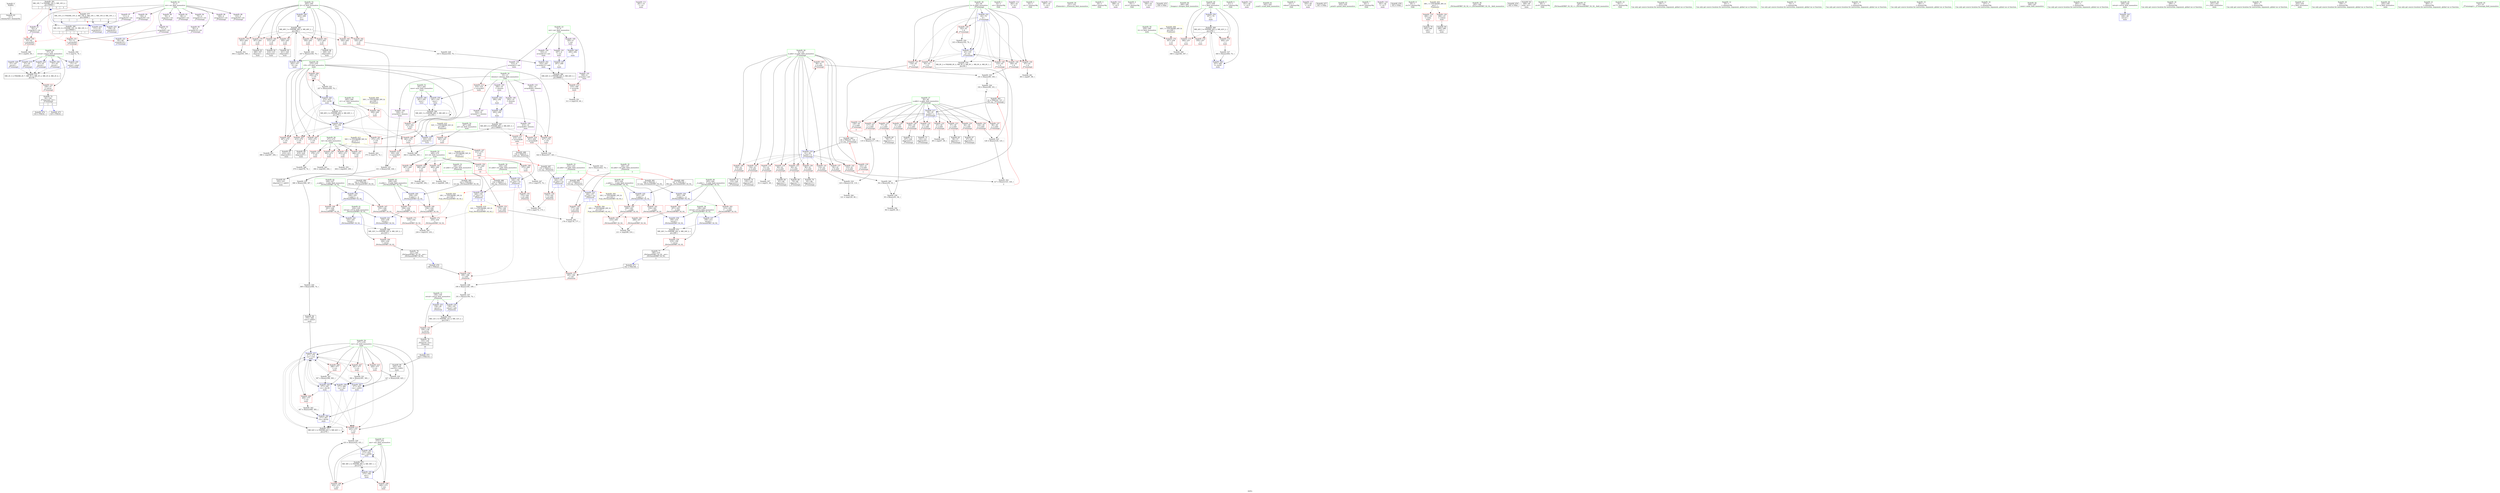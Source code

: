 digraph "SVFG" {
	label="SVFG";

	Node0x55d1e7fd4d70 [shape=record,color=grey,label="{NodeID: 0\nNullPtr}"];
	Node0x55d1e7fd4d70 -> Node0x55d1e7ffe900[style=solid];
	Node0x55d1e8012fd0 [shape=record,color=grey,label="{NodeID: 360\n64 = cmp(63, 49, )\n}"];
	Node0x55d1e80005a0 [shape=record,color=red,label="{NodeID: 194\n378\<--271\n\<--b2\nmain\n}"];
	Node0x55d1e80005a0 -> Node0x55d1e8011dd0[style=solid];
	Node0x55d1e7ffdc60 [shape=record,color=purple,label="{NodeID: 111\n281\<--14\n\<--.str\nmain\n}"];
	Node0x55d1e7ffbf60 [shape=record,color=green,label="{NodeID: 28\n41\<--42\nb.addr\<--b.addr_field_insensitive\n_Z7winningii\n}"];
	Node0x55d1e7ffbf60 -> Node0x55d1e8003230[style=solid];
	Node0x55d1e7ffbf60 -> Node0x55d1e8003300[style=solid];
	Node0x55d1e7ffbf60 -> Node0x55d1e80033d0[style=solid];
	Node0x55d1e7ffbf60 -> Node0x55d1e80034a0[style=solid];
	Node0x55d1e7ffbf60 -> Node0x55d1e8003570[style=solid];
	Node0x55d1e7ffbf60 -> Node0x55d1e8003640[style=solid];
	Node0x55d1e7ffbf60 -> Node0x55d1e8003710[style=solid];
	Node0x55d1e7ffbf60 -> Node0x55d1e80037e0[style=solid];
	Node0x55d1e7ffbf60 -> Node0x55d1e80038b0[style=solid];
	Node0x55d1e7ffbf60 -> Node0x55d1e8003980[style=solid];
	Node0x55d1e7ffbf60 -> Node0x55d1e8003a50[style=solid];
	Node0x55d1e7ffbf60 -> Node0x55d1e8001920[style=solid];
	Node0x55d1e80442a0 [shape=record,color=black,label="{NodeID: 471\n182 = PHI(196, )\n}"];
	Node0x55d1e80442a0 -> Node0x55d1e80045b0[style=solid];
	Node0x55d1e8001c60 [shape=record,color=blue,label="{NodeID: 222\n43\<--74\nk\<--\n_Z7winningii\n}"];
	Node0x55d1e8001c60 -> Node0x55d1e8003b20[style=dashed];
	Node0x55d1e8001c60 -> Node0x55d1e8003bf0[style=dashed];
	Node0x55d1e8001c60 -> Node0x55d1e8003cc0[style=dashed];
	Node0x55d1e8001c60 -> Node0x55d1e8003d90[style=dashed];
	Node0x55d1e8001c60 -> Node0x55d1e8003e60[style=dashed];
	Node0x55d1e8001c60 -> Node0x55d1e8003f30[style=dashed];
	Node0x55d1e8001c60 -> Node0x55d1e8002070[style=dashed];
	Node0x55d1e8001c60 -> Node0x55d1e8023490[style=dashed];
	Node0x55d1e8003710 [shape=record,color=red,label="{NodeID: 139\n103\<--41\n\<--b.addr\n_Z7winningii\n|{<s0>1}}"];
	Node0x55d1e8003710:s0 -> Node0x55d1e80452e0[style=solid,color=red];
	Node0x55d1e7ffe2c0 [shape=record,color=green,label="{NodeID: 56\n271\<--272\nb2\<--b2_field_insensitive\nmain\n}"];
	Node0x55d1e7ffe2c0 -> Node0x55d1e80004d0[style=solid];
	Node0x55d1e7ffe2c0 -> Node0x55d1e80005a0[style=solid];
	Node0x55d1e7ffe2c0 -> Node0x55d1e8000670[style=solid];
	Node0x55d1e7ffe2c0 -> Node0x55d1e8000740[style=solid];
	Node0x55d1e7ffe2c0 -> Node0x55d1e8000810[style=solid];
	Node0x55d1e8010750 [shape=record,color=grey,label="{NodeID: 333\n423 = Binary(422, 74, )\n|{<s0>10}}"];
	Node0x55d1e8010750:s0 -> Node0x55d1e8045a10[style=solid,color=red];
	Node0x55d1e800b170 [shape=record,color=blue,label="{NodeID: 250\n261\<--316\nmoo\<--\nmain\n}"];
	Node0x55d1e800b170 -> Node0x55d1e80055f0[style=dashed];
	Node0x55d1e800b170 -> Node0x55d1e8006630[style=dashed];
	Node0x55d1e8004dd0 [shape=record,color=red,label="{NodeID: 167\n232\<--226\n\<--__a.addr\n_ZSt3maxIiERKT_S2_S2_\n}"];
	Node0x55d1e8004dd0 -> Node0x55d1e8005110[style=solid];
	Node0x55d1e7fffa40 [shape=record,color=black,label="{NodeID: 84\n328\<--327\nidxprom8\<--\nmain\n}"];
	Node0x55d1e7ff01e0 [shape=record,color=green,label="{NodeID: 1\n14\<--1\n.str\<--dummyObj\nGlob }"];
	Node0x55d1e8013150 [shape=record,color=grey,label="{NodeID: 361\n88 = cmp(87, 89, )\n}"];
	Node0x55d1e8000670 [shape=record,color=red,label="{NodeID: 195\n393\<--271\n\<--b2\nmain\n}"];
	Node0x55d1e8000670 -> Node0x55d1e8013450[style=solid];
	Node0x55d1e7ffdd30 [shape=record,color=purple,label="{NodeID: 112\n282\<--16\n\<--.str.1\nmain\n}"];
	Node0x55d1e7ffc030 [shape=record,color=green,label="{NodeID: 29\n43\<--44\nk\<--k_field_insensitive\n_Z7winningii\n}"];
	Node0x55d1e7ffc030 -> Node0x55d1e8003b20[style=solid];
	Node0x55d1e7ffc030 -> Node0x55d1e8003bf0[style=solid];
	Node0x55d1e7ffc030 -> Node0x55d1e8003cc0[style=solid];
	Node0x55d1e7ffc030 -> Node0x55d1e8003d90[style=solid];
	Node0x55d1e7ffc030 -> Node0x55d1e8003e60[style=solid];
	Node0x55d1e7ffc030 -> Node0x55d1e8003f30[style=solid];
	Node0x55d1e7ffc030 -> Node0x55d1e8001c60[style=solid];
	Node0x55d1e7ffc030 -> Node0x55d1e8002070[style=solid];
	Node0x55d1e8044490 [shape=record,color=black,label="{NodeID: 472\n424 = PHI(153, )\n}"];
	Node0x55d1e8044490 -> Node0x55d1e7fffe50[style=solid];
	Node0x55d1e8001d30 [shape=record,color=blue,label="{NodeID: 223\n111\<--74\narrayidx24\<--\n_Z7winningii\n}"];
	Node0x55d1e8001d30 -> Node0x55d1e8023990[style=dashed];
	Node0x55d1e80037e0 [shape=record,color=red,label="{NodeID: 140\n109\<--41\n\<--b.addr\n_Z7winningii\n}"];
	Node0x55d1e80037e0 -> Node0x55d1e7fff080[style=solid];
	Node0x55d1e7ffe390 [shape=record,color=green,label="{NodeID: 57\n273\<--274\nans\<--ans_field_insensitive\nmain\n}"];
	Node0x55d1e7ffe390 -> Node0x55d1e80008e0[style=solid];
	Node0x55d1e7ffe390 -> Node0x55d1e80009b0[style=solid];
	Node0x55d1e7ffe390 -> Node0x55d1e800b580[style=solid];
	Node0x55d1e7ffe390 -> Node0x55d1e800bb30[style=solid];
	Node0x55d1e80108d0 [shape=record,color=grey,label="{NodeID: 334\n422 = Binary(417, 421, )\n}"];
	Node0x55d1e80108d0 -> Node0x55d1e8010750[style=solid];
	Node0x55d1e800b240 [shape=record,color=blue,label="{NodeID: 251\n322\<--319\narrayidx7\<--\nmain\n}"];
	Node0x55d1e800b240 -> Node0x55d1e80015e0[style=dashed];
	Node0x55d1e800b240 -> Node0x55d1e8007530[style=dashed];
	Node0x55d1e8004ea0 [shape=record,color=red,label="{NodeID: 168\n241\<--226\n\<--__a.addr\n_ZSt3maxIiERKT_S2_S2_\n}"];
	Node0x55d1e8004ea0 -> Node0x55d1e800aaf0[style=solid];
	Node0x55d1e7fffb10 [shape=record,color=black,label="{NodeID: 85\n332\<--331\nidxprom11\<--add10\nmain\n}"];
	Node0x55d1e7fd5880 [shape=record,color=green,label="{NodeID: 2\n16\<--1\n.str.1\<--dummyObj\nGlob }"];
	Node0x55d1e80132d0 [shape=record,color=grey,label="{NodeID: 362\n178 = cmp(176, 177, )\n}"];
	Node0x55d1e8000740 [shape=record,color=red,label="{NodeID: 196\n403\<--271\n\<--b2\nmain\n}"];
	Node0x55d1e8000740 -> Node0x55d1e8012850[style=solid];
	Node0x55d1e7ffde00 [shape=record,color=purple,label="{NodeID: 113\n287\<--19\n\<--.str.2\nmain\n}"];
	Node0x55d1e7ffc100 [shape=record,color=green,label="{NodeID: 30\n151\<--152\n_Z5interiiii\<--_Z5interiiii_field_insensitive\n}"];
	Node0x55d1e8044590 [shape=record,color=black,label="{NodeID: 473\n129 = PHI(34, )\n}"];
	Node0x55d1e8001e00 [shape=record,color=blue,label="{NodeID: 224\n37\<--55\nretval\<--\n_Z7winningii\n}"];
	Node0x55d1e8001e00 -> Node0x55d1e8022f90[style=dashed];
	Node0x55d1e80038b0 [shape=record,color=red,label="{NodeID: 141\n116\<--41\n\<--b.addr\n_Z7winningii\n}"];
	Node0x55d1e80038b0 -> Node0x55d1e800f0d0[style=solid];
	Node0x55d1e7ffe460 [shape=record,color=green,label="{NodeID: 58\n275\<--276\ni19\<--i19_field_insensitive\nmain\n}"];
	Node0x55d1e7ffe460 -> Node0x55d1e8000a80[style=solid];
	Node0x55d1e7ffe460 -> Node0x55d1e8000b50[style=solid];
	Node0x55d1e7ffe460 -> Node0x55d1e8000c20[style=solid];
	Node0x55d1e7ffe460 -> Node0x55d1e8000cf0[style=solid];
	Node0x55d1e7ffe460 -> Node0x55d1e8000dc0[style=solid];
	Node0x55d1e7ffe460 -> Node0x55d1e8000e90[style=solid];
	Node0x55d1e7ffe460 -> Node0x55d1e8000f60[style=solid];
	Node0x55d1e7ffe460 -> Node0x55d1e800b650[style=solid];
	Node0x55d1e7ffe460 -> Node0x55d1e800bc00[style=solid];
	Node0x55d1e8010a50 [shape=record,color=grey,label="{NodeID: 335\n427 = Binary(426, 425, )\n}"];
	Node0x55d1e8010a50 -> Node0x55d1e800ba60[style=solid];
	Node0x55d1e800b310 [shape=record,color=blue,label="{NodeID: 252\n333\<--325\narrayidx12\<--add\nmain\n}"];
	Node0x55d1e800b310 -> Node0x55d1e8007030[style=dashed];
	Node0x55d1e8004f70 [shape=record,color=red,label="{NodeID: 169\n234\<--228\n\<--__b.addr\n_ZSt3maxIiERKT_S2_S2_\n}"];
	Node0x55d1e8004f70 -> Node0x55d1e80051e0[style=solid];
	Node0x55d1e7fffbe0 [shape=record,color=black,label="{NodeID: 86\n370\<--369\nconv\<--add23\nmain\n}"];
	Node0x55d1e7fffbe0 -> Node0x55d1e800b720[style=solid];
	Node0x55d1e7feefd0 [shape=record,color=green,label="{NodeID: 3\n18\<--1\nstdin\<--dummyObj\nGlob }"];
	Node0x55d1e8013450 [shape=record,color=grey,label="{NodeID: 363\n394 = cmp(393, 292, )\n}"];
	Node0x55d1e8000810 [shape=record,color=red,label="{NodeID: 197\n412\<--271\n\<--b2\nmain\n|{<s0>10}}"];
	Node0x55d1e8000810:s0 -> Node0x55d1e8045790[style=solid,color=red];
	Node0x55d1e7ffded0 [shape=record,color=purple,label="{NodeID: 114\n288\<--21\n\<--.str.3\nmain\n}"];
	Node0x55d1e7ffc1d0 [shape=record,color=green,label="{NodeID: 31\n158\<--159\nretval\<--retval_field_insensitive\n_Z5interiiii\n}"];
	Node0x55d1e7ffc1d0 -> Node0x55d1e80041a0[style=solid];
	Node0x55d1e7ffc1d0 -> Node0x55d1e800a3a0[style=solid];
	Node0x55d1e7ffc1d0 -> Node0x55d1e800a470[style=solid];
	Node0x55d1e80446a0 [shape=record,color=black,label="{NodeID: 474\n104 = PHI(34, )\n}"];
	Node0x55d1e8008110 [shape=record,color=black,label="{NodeID: 391\nMR_10V_7 = PHI(MR_10V_5, MR_10V_4, )\npts\{50000 \}\n|{|<s1>2|<s2>2|<s3>2|<s4>2}}"];
	Node0x55d1e8008110 -> Node0x55d1e8024890[style=dashed];
	Node0x55d1e8008110:s1 -> Node0x55d1e8004000[style=dashed,color=red];
	Node0x55d1e8008110:s2 -> Node0x55d1e80040d0[style=dashed,color=red];
	Node0x55d1e8008110:s3 -> Node0x55d1e8001b90[style=dashed,color=red];
	Node0x55d1e8008110:s4 -> Node0x55d1e8023990[style=dashed,color=red];
	Node0x55d1e8001ed0 [shape=record,color=blue,label="{NodeID: 225\n136\<--74\narrayidx38\<--\n_Z7winningii\n}"];
	Node0x55d1e8001ed0 -> Node0x55d1e8023990[style=dashed];
	Node0x55d1e8003980 [shape=record,color=red,label="{NodeID: 142\n123\<--41\n\<--b.addr\n_Z7winningii\n}"];
	Node0x55d1e8003980 -> Node0x55d1e800f6d0[style=solid];
	Node0x55d1e7ffe530 [shape=record,color=green,label="{NodeID: 59\n277\<--278\ncur\<--cur_field_insensitive\nmain\n}"];
	Node0x55d1e7ffe530 -> Node0x55d1e8001030[style=solid];
	Node0x55d1e7ffe530 -> Node0x55d1e8001100[style=solid];
	Node0x55d1e7ffe530 -> Node0x55d1e80011d0[style=solid];
	Node0x55d1e7ffe530 -> Node0x55d1e80012a0[style=solid];
	Node0x55d1e7ffe530 -> Node0x55d1e8001370[style=solid];
	Node0x55d1e7ffe530 -> Node0x55d1e800b720[style=solid];
	Node0x55d1e7ffe530 -> Node0x55d1e800b7f0[style=solid];
	Node0x55d1e7ffe530 -> Node0x55d1e800b8c0[style=solid];
	Node0x55d1e7ffe530 -> Node0x55d1e800b990[style=solid];
	Node0x55d1e7ffe530 -> Node0x55d1e800ba60[style=solid];
	Node0x55d1e8020320 [shape=record,color=yellow,style=double,label="{NodeID: 419\n14V_1 = ENCHI(MR_14V_0)\npts\{161 \}\nFun[_ZSt3maxIiERKT_S2_S2_]}"];
	Node0x55d1e8020320 -> Node0x55d1e80051e0[style=dashed];
	Node0x55d1e8010bd0 [shape=record,color=grey,label="{NodeID: 336\n119 = Binary(117, 118, )\n}"];
	Node0x55d1e8010bd0 -> Node0x55d1e800f0d0[style=solid];
	Node0x55d1e800b3e0 [shape=record,color=blue,label="{NodeID: 253\n263\<--337\ni2\<--inc\nmain\n}"];
	Node0x55d1e800b3e0 -> Node0x55d1e8006b30[style=dashed];
	Node0x55d1e8005040 [shape=record,color=red,label="{NodeID: 170\n238\<--228\n\<--__b.addr\n_ZSt3maxIiERKT_S2_S2_\n}"];
	Node0x55d1e8005040 -> Node0x55d1e800aa20[style=solid];
	Node0x55d1e7fffcb0 [shape=record,color=black,label="{NodeID: 87\n414\<--413\nidxprom45\<--\nmain\n}"];
	Node0x55d1e7fef150 [shape=record,color=green,label="{NodeID: 4\n19\<--1\n.str.2\<--dummyObj\nGlob }"];
	Node0x55d1e80135d0 [shape=record,color=grey,label="{NodeID: 364\n211 = cmp(208, 210, )\n}"];
	Node0x55d1e80008e0 [shape=record,color=red,label="{NodeID: 198\n432\<--273\n\<--ans\nmain\n}"];
	Node0x55d1e80008e0 -> Node0x55d1e8010150[style=solid];
	Node0x55d1e7ffdfa0 [shape=record,color=purple,label="{NodeID: 115\n340\<--24\n\<--.str.4\nmain\n}"];
	Node0x55d1e7ffc2a0 [shape=record,color=green,label="{NodeID: 32\n160\<--161\na1.addr\<--a1.addr_field_insensitive\n_Z5interiiii\n|{|<s2>4}}"];
	Node0x55d1e7ffc2a0 -> Node0x55d1e8004270[style=solid];
	Node0x55d1e7ffc2a0 -> Node0x55d1e8002210[style=solid];
	Node0x55d1e7ffc2a0:s2 -> Node0x55d1e8045570[style=solid,color=red];
	Node0x55d1e80447b0 [shape=record,color=black,label="{NodeID: 475\n356 = PHI()\n}"];
	Node0x55d1e8001fa0 [shape=record,color=blue,label="{NodeID: 226\n37\<--55\nretval\<--\n_Z7winningii\n}"];
	Node0x55d1e8001fa0 -> Node0x55d1e8022f90[style=dashed];
	Node0x55d1e8003a50 [shape=record,color=red,label="{NodeID: 143\n134\<--41\n\<--b.addr\n_Z7winningii\n}"];
	Node0x55d1e8003a50 -> Node0x55d1e7fff220[style=solid];
	Node0x55d1e7ffe600 [shape=record,color=green,label="{NodeID: 60\n284\<--285\nfreopen\<--freopen_field_insensitive\n}"];
	Node0x55d1e8020400 [shape=record,color=yellow,style=double,label="{NodeID: 420\n18V_1 = ENCHI(MR_18V_0)\npts\{165 \}\nFun[_ZSt3maxIiERKT_S2_S2_]}"];
	Node0x55d1e8020400 -> Node0x55d1e8005110[style=dashed];
	Node0x55d1e8010d50 [shape=record,color=grey,label="{NodeID: 337\n191 = Binary(190, 74, )\n}"];
	Node0x55d1e8010d50 -> Node0x55d1e800a470[style=solid];
	Node0x55d1e800b4b0 [shape=record,color=blue,label="{NodeID: 254\n257\<--74\nt\<--\nmain\n}"];
	Node0x55d1e800b4b0 -> Node0x55d1e8021190[style=dashed];
	Node0x55d1e8005110 [shape=record,color=red,label="{NodeID: 171\n233\<--232\n\<--\n_ZSt3maxIiERKT_S2_S2_\n}"];
	Node0x55d1e8005110 -> Node0x55d1e8011950[style=solid];
	Node0x55d1e7fffd80 [shape=record,color=black,label="{NodeID: 88\n419\<--418\nidxprom47\<--\nmain\n}"];
	Node0x55d1e7ffb520 [shape=record,color=green,label="{NodeID: 5\n21\<--1\n.str.3\<--dummyObj\nGlob }"];
	Node0x55d1e8013750 [shape=record,color=grey,label="{NodeID: 365\n391 = cmp(390, 292, )\n}"];
	Node0x55d1e80009b0 [shape=record,color=red,label="{NodeID: 199\n440\<--273\n\<--ans\nmain\n}"];
	Node0x55d1e8002460 [shape=record,color=purple,label="{NodeID: 116\n351\<--26\n\<--.str.5\nmain\n}"];
	Node0x55d1e7ffc370 [shape=record,color=green,label="{NodeID: 33\n162\<--163\na2.addr\<--a2.addr_field_insensitive\n_Z5interiiii\n|{|<s2>3}}"];
	Node0x55d1e7ffc370 -> Node0x55d1e8004340[style=solid];
	Node0x55d1e7ffc370 -> Node0x55d1e80022e0[style=solid];
	Node0x55d1e7ffc370:s2 -> Node0x55d1e8045000[style=solid,color=red];
	Node0x55d1e8044880 [shape=record,color=black,label="{NodeID: 476\n186 = PHI(221, )\n}"];
	Node0x55d1e8044880 -> Node0x55d1e8004680[style=solid];
	Node0x55d1e802a990 [shape=record,color=yellow,style=double,label="{NodeID: 393\n16V_1 = ENCHI(MR_16V_0)\npts\{163 \}\nFun[_ZSt3minIiERKT_S2_S2_]}"];
	Node0x55d1e802a990 -> Node0x55d1e8004b60[style=dashed];
	Node0x55d1e8002070 [shape=record,color=blue,label="{NodeID: 227\n43\<--143\nk\<--inc\n_Z7winningii\n}"];
	Node0x55d1e8002070 -> Node0x55d1e8003b20[style=dashed];
	Node0x55d1e8002070 -> Node0x55d1e8003bf0[style=dashed];
	Node0x55d1e8002070 -> Node0x55d1e8003cc0[style=dashed];
	Node0x55d1e8002070 -> Node0x55d1e8003d90[style=dashed];
	Node0x55d1e8002070 -> Node0x55d1e8003e60[style=dashed];
	Node0x55d1e8002070 -> Node0x55d1e8003f30[style=dashed];
	Node0x55d1e8002070 -> Node0x55d1e8002070[style=dashed];
	Node0x55d1e8002070 -> Node0x55d1e8023490[style=dashed];
	Node0x55d1e8003b20 [shape=record,color=red,label="{NodeID: 144\n87\<--43\n\<--k\n_Z7winningii\n}"];
	Node0x55d1e8003b20 -> Node0x55d1e8013150[style=solid];
	Node0x55d1e7ffe700 [shape=record,color=green,label="{NodeID: 61\n342\<--343\nscanf\<--scanf_field_insensitive\n}"];
	Node0x55d1e8010ed0 [shape=record,color=grey,label="{NodeID: 338\n190 = Binary(185, 189, )\n}"];
	Node0x55d1e8010ed0 -> Node0x55d1e8010d50[style=solid];
	Node0x55d1e800b580 [shape=record,color=blue,label="{NodeID: 255\n273\<--358\nans\<--\nmain\n}"];
	Node0x55d1e800b580 -> Node0x55d1e80008e0[style=dashed];
	Node0x55d1e800b580 -> Node0x55d1e80009b0[style=dashed];
	Node0x55d1e800b580 -> Node0x55d1e800bb30[style=dashed];
	Node0x55d1e800b580 -> Node0x55d1e8021690[style=dashed];
	Node0x55d1e80051e0 [shape=record,color=red,label="{NodeID: 172\n235\<--234\n\<--\n_ZSt3maxIiERKT_S2_S2_\n}"];
	Node0x55d1e80051e0 -> Node0x55d1e8011950[style=solid];
	Node0x55d1e7fffe50 [shape=record,color=black,label="{NodeID: 89\n425\<--424\nconv52\<--call51\nmain\n}"];
	Node0x55d1e7fffe50 -> Node0x55d1e8010a50[style=solid];
	Node0x55d1e7ffb5b0 [shape=record,color=green,label="{NodeID: 6\n23\<--1\nstdout\<--dummyObj\nGlob }"];
	Node0x55d1e8000a80 [shape=record,color=red,label="{NodeID: 200\n362\<--275\n\<--i19\nmain\n}"];
	Node0x55d1e8000a80 -> Node0x55d1e8011ad0[style=solid];
	Node0x55d1e8002530 [shape=record,color=purple,label="{NodeID: 117\n355\<--28\n\<--.str.6\nmain\n}"];
	Node0x55d1e7ffc440 [shape=record,color=green,label="{NodeID: 34\n164\<--165\nb1.addr\<--b1.addr_field_insensitive\n_Z5interiiii\n|{|<s2>4}}"];
	Node0x55d1e7ffc440 -> Node0x55d1e8004410[style=solid];
	Node0x55d1e7ffc440 -> Node0x55d1e800a240[style=solid];
	Node0x55d1e7ffc440:s2 -> Node0x55d1e8045460[style=solid,color=red];
	Node0x55d1e8044a50 [shape=record,color=black,label="{NodeID: 477\n341 = PHI()\n}"];
	Node0x55d1e802b4b0 [shape=record,color=yellow,style=double,label="{NodeID: 394\n20V_1 = ENCHI(MR_20V_0)\npts\{167 \}\nFun[_ZSt3minIiERKT_S2_S2_]}"];
	Node0x55d1e802b4b0 -> Node0x55d1e8004c30[style=dashed];
	Node0x55d1e8002140 [shape=record,color=blue,label="{NodeID: 228\n37\<--147\nretval\<--\n_Z7winningii\n}"];
	Node0x55d1e8002140 -> Node0x55d1e8022f90[style=dashed];
	Node0x55d1e8003bf0 [shape=record,color=red,label="{NodeID: 145\n93\<--43\n\<--k\n_Z7winningii\n}"];
	Node0x55d1e8003bf0 -> Node0x55d1e80111d0[style=solid];
	Node0x55d1e7ffe800 [shape=record,color=green,label="{NodeID: 62\n353\<--354\nprintf\<--printf_field_insensitive\n}"];
	Node0x55d1e8011050 [shape=record,color=grey,label="{NodeID: 339\n95 = Binary(91, 94, )\n}"];
	Node0x55d1e8011050 -> Node0x55d1e80129d0[style=solid];
	Node0x55d1e800b650 [shape=record,color=blue,label="{NodeID: 256\n275\<--359\ni19\<--\nmain\n}"];
	Node0x55d1e800b650 -> Node0x55d1e8000a80[style=dashed];
	Node0x55d1e800b650 -> Node0x55d1e8000b50[style=dashed];
	Node0x55d1e800b650 -> Node0x55d1e8000c20[style=dashed];
	Node0x55d1e800b650 -> Node0x55d1e8000cf0[style=dashed];
	Node0x55d1e800b650 -> Node0x55d1e8000dc0[style=dashed];
	Node0x55d1e800b650 -> Node0x55d1e8000e90[style=dashed];
	Node0x55d1e800b650 -> Node0x55d1e8000f60[style=dashed];
	Node0x55d1e800b650 -> Node0x55d1e800bc00[style=dashed];
	Node0x55d1e800b650 -> Node0x55d1e8021b90[style=dashed];
	Node0x55d1e80052b0 [shape=record,color=red,label="{NodeID: 173\n346\<--257\n\<--t\nmain\n}"];
	Node0x55d1e80052b0 -> Node0x55d1e8011f50[style=solid];
	Node0x55d1e7ffff20 [shape=record,color=purple,label="{NodeID: 90\n59\<--4\narrayidx\<--ret\n_Z7winningii\n}"];
	Node0x55d1e7fe3bf0 [shape=record,color=green,label="{NodeID: 7\n24\<--1\n.str.4\<--dummyObj\nGlob }"];
	Node0x55d1e8000b50 [shape=record,color=red,label="{NodeID: 201\n372\<--275\n\<--i19\nmain\n}"];
	Node0x55d1e8000b50 -> Node0x55d1e8011650[style=solid];
	Node0x55d1e8002600 [shape=record,color=purple,label="{NodeID: 118\n441\<--30\n\<--.str.7\nmain\n}"];
	Node0x55d1e7ffc510 [shape=record,color=green,label="{NodeID: 35\n166\<--167\nb2.addr\<--b2.addr_field_insensitive\n_Z5interiiii\n|{|<s2>3}}"];
	Node0x55d1e7ffc510 -> Node0x55d1e80044e0[style=solid];
	Node0x55d1e7ffc510 -> Node0x55d1e800a2d0[style=solid];
	Node0x55d1e7ffc510:s2 -> Node0x55d1e8044cc0[style=solid,color=red];
	Node0x55d1e8044b20 [shape=record,color=black,label="{NodeID: 478\n352 = PHI()\n}"];
	Node0x55d1e8002210 [shape=record,color=blue,label="{NodeID: 229\n160\<--154\na1.addr\<--a1\n_Z5interiiii\n|{|<s2>4}}"];
	Node0x55d1e8002210 -> Node0x55d1e8004270[style=dashed];
	Node0x55d1e8002210 -> Node0x55d1e8004680[style=dashed];
	Node0x55d1e8002210:s2 -> Node0x55d1e8020320[style=dashed,color=red];
	Node0x55d1e8003cc0 [shape=record,color=red,label="{NodeID: 146\n100\<--43\n\<--k\n_Z7winningii\n}"];
	Node0x55d1e8003cc0 -> Node0x55d1e800fb50[style=solid];
	Node0x55d1e7ffe900 [shape=record,color=black,label="{NodeID: 63\n2\<--3\ndummyVal\<--dummyVal\n}"];
	Node0x55d1e80111d0 [shape=record,color=grey,label="{NodeID: 340\n94 = Binary(92, 93, )\n}"];
	Node0x55d1e80111d0 -> Node0x55d1e8011050[style=solid];
	Node0x55d1e800b720 [shape=record,color=blue,label="{NodeID: 257\n277\<--370\ncur\<--conv\nmain\n}"];
	Node0x55d1e800b720 -> Node0x55d1e8001030[style=dashed];
	Node0x55d1e800b720 -> Node0x55d1e8001100[style=dashed];
	Node0x55d1e800b720 -> Node0x55d1e80011d0[style=dashed];
	Node0x55d1e800b720 -> Node0x55d1e80012a0[style=dashed];
	Node0x55d1e800b720 -> Node0x55d1e8001370[style=dashed];
	Node0x55d1e800b720 -> Node0x55d1e800b720[style=dashed];
	Node0x55d1e800b720 -> Node0x55d1e800b7f0[style=dashed];
	Node0x55d1e800b720 -> Node0x55d1e800b8c0[style=dashed];
	Node0x55d1e800b720 -> Node0x55d1e800b990[style=dashed];
	Node0x55d1e800b720 -> Node0x55d1e800ba60[style=dashed];
	Node0x55d1e800b720 -> Node0x55d1e8022090[style=dashed];
	Node0x55d1e8005380 [shape=record,color=red,label="{NodeID: 174\n350\<--257\n\<--t\nmain\n}"];
	Node0x55d1e7fffff0 [shape=record,color=purple,label="{NodeID: 91\n62\<--4\narrayidx3\<--ret\n_Z7winningii\n}"];
	Node0x55d1e7fffff0 -> Node0x55d1e8004000[style=solid];
	Node0x55d1e7fe3c80 [shape=record,color=green,label="{NodeID: 8\n26\<--1\n.str.5\<--dummyObj\nGlob }"];
	Node0x55d1e8020c90 [shape=record,color=black,label="{NodeID: 368\nMR_32V_3 = PHI(MR_32V_4, MR_32V_2, )\npts\{225 \}\n}"];
	Node0x55d1e8020c90 -> Node0x55d1e8004d00[style=dashed];
	Node0x55d1e8000c20 [shape=record,color=red,label="{NodeID: 202\n387\<--275\n\<--i19\nmain\n}"];
	Node0x55d1e8000c20 -> Node0x55d1e8012550[style=solid];
	Node0x55d1e80026d0 [shape=record,color=red,label="{NodeID: 119\n280\<--18\n\<--stdin\nmain\n}"];
	Node0x55d1e80026d0 -> Node0x55d1e7fff630[style=solid];
	Node0x55d1e7ffc5e0 [shape=record,color=green,label="{NodeID: 36\n183\<--184\n_ZSt3minIiERKT_S2_S2_\<--_ZSt3minIiERKT_S2_S2__field_insensitive\n}"];
	Node0x55d1e8044bf0 [shape=record,color=black,label="{NodeID: 479\n442 = PHI()\n}"];
	Node0x55d1e80022e0 [shape=record,color=blue,label="{NodeID: 230\n162\<--155\na2.addr\<--a2\n_Z5interiiii\n|{|<s2>3}}"];
	Node0x55d1e80022e0 -> Node0x55d1e8004340[style=dashed];
	Node0x55d1e80022e0 -> Node0x55d1e80045b0[style=dashed];
	Node0x55d1e80022e0:s2 -> Node0x55d1e802a990[style=dashed,color=red];
	Node0x55d1e8003d90 [shape=record,color=red,label="{NodeID: 147\n118\<--43\n\<--k\n_Z7winningii\n}"];
	Node0x55d1e8003d90 -> Node0x55d1e8010bd0[style=solid];
	Node0x55d1e7ffea00 [shape=record,color=black,label="{NodeID: 64\n248\<--49\nmain_ret\<--\nmain\n}"];
	Node0x55d1e8011350 [shape=record,color=grey,label="{NodeID: 341\n397 = Binary(396, 383, )\n}"];
	Node0x55d1e8011350 -> Node0x55d1e800b8c0[style=solid];
	Node0x55d1e800b7f0 [shape=record,color=blue,label="{NodeID: 258\n277\<--382\ncur\<--dec\nmain\n}"];
	Node0x55d1e800b7f0 -> Node0x55d1e8001370[style=dashed];
	Node0x55d1e800b7f0 -> Node0x55d1e800b720[style=dashed];
	Node0x55d1e800b7f0 -> Node0x55d1e8022090[style=dashed];
	Node0x55d1e8005450 [shape=record,color=red,label="{NodeID: 175\n444\<--257\n\<--t\nmain\n}"];
	Node0x55d1e8005450 -> Node0x55d1e800fe50[style=solid];
	Node0x55d1e80000c0 [shape=record,color=purple,label="{NodeID: 92\n68\<--4\narrayidx6\<--ret\n_Z7winningii\n}"];
	Node0x55d1e7ff02c0 [shape=record,color=green,label="{NodeID: 9\n28\<--1\n.str.6\<--dummyObj\nGlob }"];
	Node0x55d1e8021190 [shape=record,color=black,label="{NodeID: 369\nMR_42V_3 = PHI(MR_42V_4, MR_42V_2, )\npts\{258 \}\n}"];
	Node0x55d1e8021190 -> Node0x55d1e80052b0[style=dashed];
	Node0x55d1e8021190 -> Node0x55d1e8005380[style=dashed];
	Node0x55d1e8021190 -> Node0x55d1e8005450[style=dashed];
	Node0x55d1e8021190 -> Node0x55d1e800bcd0[style=dashed];
	Node0x55d1e8000cf0 [shape=record,color=red,label="{NodeID: 203\n413\<--275\n\<--i19\nmain\n}"];
	Node0x55d1e8000cf0 -> Node0x55d1e7fffcb0[style=solid];
	Node0x55d1e80027a0 [shape=record,color=red,label="{NodeID: 120\n286\<--23\n\<--stdout\nmain\n}"];
	Node0x55d1e80027a0 -> Node0x55d1e7fff700[style=solid];
	Node0x55d1e7ffc6e0 [shape=record,color=green,label="{NodeID: 37\n187\<--188\n_ZSt3maxIiERKT_S2_S2_\<--_ZSt3maxIiERKT_S2_S2__field_insensitive\n}"];
	Node0x55d1e8044cc0 [shape=record,color=black,label="{NodeID: 480\n197 = PHI(166, )\n0th arg _ZSt3minIiERKT_S2_S2_ }"];
	Node0x55d1e8044cc0 -> Node0x55d1e800a540[style=solid];
	Node0x55d1e800a240 [shape=record,color=blue,label="{NodeID: 231\n164\<--156\nb1.addr\<--b1\n_Z5interiiii\n|{|<s2>4}}"];
	Node0x55d1e800a240 -> Node0x55d1e8004410[style=dashed];
	Node0x55d1e800a240 -> Node0x55d1e8004680[style=dashed];
	Node0x55d1e800a240:s2 -> Node0x55d1e8020400[style=dashed,color=red];
	Node0x55d1e8003e60 [shape=record,color=red,label="{NodeID: 148\n125\<--43\n\<--k\n_Z7winningii\n}"];
	Node0x55d1e8003e60 -> Node0x55d1e800f850[style=solid];
	Node0x55d1e7ffead0 [shape=record,color=black,label="{NodeID: 65\n58\<--57\nidxprom\<--\n_Z7winningii\n}"];
	Node0x55d1e80114d0 [shape=record,color=grey,label="{NodeID: 342\n407 = Binary(406, 383, )\n}"];
	Node0x55d1e80114d0 -> Node0x55d1e800b990[style=solid];
	Node0x55d1e800b8c0 [shape=record,color=blue,label="{NodeID: 259\n277\<--397\ncur\<--dec36\nmain\n}"];
	Node0x55d1e800b8c0 -> Node0x55d1e80011d0[style=dashed];
	Node0x55d1e800b8c0 -> Node0x55d1e8001370[style=dashed];
	Node0x55d1e800b8c0 -> Node0x55d1e800b720[style=dashed];
	Node0x55d1e800b8c0 -> Node0x55d1e800b990[style=dashed];
	Node0x55d1e800b8c0 -> Node0x55d1e8022090[style=dashed];
	Node0x55d1e8005520 [shape=record,color=red,label="{NodeID: 176\n347\<--259\n\<--tt\nmain\n}"];
	Node0x55d1e8005520 -> Node0x55d1e8011f50[style=solid];
	Node0x55d1e8000190 [shape=record,color=purple,label="{NodeID: 93\n71\<--4\narrayidx8\<--ret\n_Z7winningii\n}"];
	Node0x55d1e8000190 -> Node0x55d1e80040d0[style=solid];
	Node0x55d1e7ff0350 [shape=record,color=green,label="{NodeID: 10\n30\<--1\n.str.7\<--dummyObj\nGlob }"];
	Node0x55d1e8021690 [shape=record,color=black,label="{NodeID: 370\nMR_58V_2 = PHI(MR_58V_4, MR_58V_1, )\npts\{274 \}\n}"];
	Node0x55d1e8021690 -> Node0x55d1e800b580[style=dashed];
	Node0x55d1e8000dc0 [shape=record,color=red,label="{NodeID: 204\n417\<--275\n\<--i19\nmain\n}"];
	Node0x55d1e8000dc0 -> Node0x55d1e80108d0[style=solid];
	Node0x55d1e8002870 [shape=record,color=red,label="{NodeID: 121\n149\<--37\n\<--retval\n_Z7winningii\n}"];
	Node0x55d1e8002870 -> Node0x55d1e7fff2f0[style=solid];
	Node0x55d1e7ffc7e0 [shape=record,color=green,label="{NodeID: 38\n199\<--200\nretval\<--retval_field_insensitive\n_ZSt3minIiERKT_S2_S2_\n}"];
	Node0x55d1e7ffc7e0 -> Node0x55d1e8004750[style=solid];
	Node0x55d1e7ffc7e0 -> Node0x55d1e800a6e0[style=solid];
	Node0x55d1e7ffc7e0 -> Node0x55d1e800a7b0[style=solid];
	Node0x55d1e8045000 [shape=record,color=black,label="{NodeID: 481\n198 = PHI(162, )\n1st arg _ZSt3minIiERKT_S2_S2_ }"];
	Node0x55d1e8045000 -> Node0x55d1e800a610[style=solid];
	Node0x55d1e800a2d0 [shape=record,color=blue,label="{NodeID: 232\n166\<--157\nb2.addr\<--b2\n_Z5interiiii\n|{|<s2>3}}"];
	Node0x55d1e800a2d0 -> Node0x55d1e80044e0[style=dashed];
	Node0x55d1e800a2d0 -> Node0x55d1e80045b0[style=dashed];
	Node0x55d1e800a2d0:s2 -> Node0x55d1e802b4b0[style=dashed,color=red];
	Node0x55d1e8003f30 [shape=record,color=red,label="{NodeID: 149\n142\<--43\n\<--k\n_Z7winningii\n}"];
	Node0x55d1e8003f30 -> Node0x55d1e800f9d0[style=solid];
	Node0x55d1e7ffeba0 [shape=record,color=black,label="{NodeID: 66\n61\<--60\nidxprom2\<--\n_Z7winningii\n}"];
	Node0x55d1e8011650 [shape=record,color=grey,label="{NodeID: 343\n373 = cmp(372, 74, )\n}"];
	Node0x55d1e800b990 [shape=record,color=blue,label="{NodeID: 260\n277\<--407\ncur\<--dec42\nmain\n}"];
	Node0x55d1e800b990 -> Node0x55d1e8001370[style=dashed];
	Node0x55d1e800b990 -> Node0x55d1e800b720[style=dashed];
	Node0x55d1e800b990 -> Node0x55d1e8022090[style=dashed];
	Node0x55d1e80055f0 [shape=record,color=red,label="{NodeID: 177\n319\<--261\n\<--moo\nmain\n}"];
	Node0x55d1e80055f0 -> Node0x55d1e800b240[style=solid];
	Node0x55d1e8000260 [shape=record,color=purple,label="{NodeID: 94\n79\<--4\narrayidx12\<--ret\n_Z7winningii\n}"];
	Node0x55d1e7fe39d0 [shape=record,color=green,label="{NodeID: 11\n49\<--1\n\<--dummyObj\nCan only get source location for instruction, argument, global var or function.}"];
	Node0x55d1e8021b90 [shape=record,color=black,label="{NodeID: 371\nMR_60V_2 = PHI(MR_60V_4, MR_60V_1, )\npts\{276 \}\n}"];
	Node0x55d1e8021b90 -> Node0x55d1e800b650[style=dashed];
	Node0x55d1e8000e90 [shape=record,color=red,label="{NodeID: 205\n418\<--275\n\<--i19\nmain\n}"];
	Node0x55d1e8000e90 -> Node0x55d1e7fffd80[style=solid];
	Node0x55d1e8002940 [shape=record,color=red,label="{NodeID: 122\n47\<--39\n\<--a.addr\n_Z7winningii\n}"];
	Node0x55d1e8002940 -> Node0x55d1e8012cd0[style=solid];
	Node0x55d1e7ffc8b0 [shape=record,color=green,label="{NodeID: 39\n201\<--202\n__a.addr\<--__a.addr_field_insensitive\n_ZSt3minIiERKT_S2_S2_\n}"];
	Node0x55d1e7ffc8b0 -> Node0x55d1e8004820[style=solid];
	Node0x55d1e7ffc8b0 -> Node0x55d1e80048f0[style=solid];
	Node0x55d1e7ffc8b0 -> Node0x55d1e800a540[style=solid];
	Node0x55d1e80450d0 [shape=record,color=black,label="{NodeID: 482\n35 = PHI(102, 127, )\n0th arg _Z7winningii }"];
	Node0x55d1e80450d0 -> Node0x55d1e8001850[style=solid];
	Node0x55d1e800a3a0 [shape=record,color=blue,label="{NodeID: 233\n158\<--49\nretval\<--\n_Z5interiiii\n}"];
	Node0x55d1e800a3a0 -> Node0x55d1e8023e90[style=dashed];
	Node0x55d1e8004000 [shape=record,color=red,label="{NodeID: 150\n63\<--62\n\<--arrayidx3\n_Z7winningii\n}"];
	Node0x55d1e8004000 -> Node0x55d1e8012fd0[style=solid];
	Node0x55d1e7ffec70 [shape=record,color=black,label="{NodeID: 67\n67\<--66\nidxprom5\<--\n_Z7winningii\n}"];
	Node0x55d1e80117d0 [shape=record,color=grey,label="{NodeID: 344\n121 = cmp(120, 49, )\n}"];
	Node0x55d1e800ba60 [shape=record,color=blue,label="{NodeID: 261\n277\<--427\ncur\<--sub53\nmain\n}"];
	Node0x55d1e800ba60 -> Node0x55d1e8001370[style=dashed];
	Node0x55d1e800ba60 -> Node0x55d1e800b720[style=dashed];
	Node0x55d1e800ba60 -> Node0x55d1e8022090[style=dashed];
	Node0x55d1e80056c0 [shape=record,color=red,label="{NodeID: 178\n303\<--263\n\<--i2\nmain\n}"];
	Node0x55d1e80056c0 -> Node0x55d1e80123d0[style=solid];
	Node0x55d1e8000330 [shape=record,color=purple,label="{NodeID: 95\n82\<--4\narrayidx14\<--ret\n_Z7winningii\n}"];
	Node0x55d1e8000330 -> Node0x55d1e8001b90[style=solid];
	Node0x55d1e7fe3a60 [shape=record,color=green,label="{NodeID: 12\n55\<--1\n\<--dummyObj\nCan only get source location for instruction, argument, global var or function.}"];
	Node0x55d1e8022090 [shape=record,color=black,label="{NodeID: 372\nMR_62V_2 = PHI(MR_62V_3, MR_62V_1, )\npts\{278 \}\n}"];
	Node0x55d1e8022090 -> Node0x55d1e800b720[style=dashed];
	Node0x55d1e8022090 -> Node0x55d1e8022090[style=dashed];
	Node0x55d1e8000f60 [shape=record,color=red,label="{NodeID: 206\n436\<--275\n\<--i19\nmain\n}"];
	Node0x55d1e8000f60 -> Node0x55d1e80105d0[style=solid];
	Node0x55d1e8002a10 [shape=record,color=red,label="{NodeID: 123\n57\<--39\n\<--a.addr\n_Z7winningii\n}"];
	Node0x55d1e8002a10 -> Node0x55d1e7ffead0[style=solid];
	Node0x55d1e7ffc980 [shape=record,color=green,label="{NodeID: 40\n203\<--204\n__b.addr\<--__b.addr_field_insensitive\n_ZSt3minIiERKT_S2_S2_\n}"];
	Node0x55d1e7ffc980 -> Node0x55d1e80049c0[style=solid];
	Node0x55d1e7ffc980 -> Node0x55d1e8004a90[style=solid];
	Node0x55d1e7ffc980 -> Node0x55d1e800a610[style=solid];
	Node0x55d1e80452e0 [shape=record,color=black,label="{NodeID: 483\n36 = PHI(103, 128, )\n1st arg _Z7winningii }"];
	Node0x55d1e80452e0 -> Node0x55d1e8001920[style=solid];
	Node0x55d1e800a470 [shape=record,color=blue,label="{NodeID: 234\n158\<--191\nretval\<--add\n_Z5interiiii\n}"];
	Node0x55d1e800a470 -> Node0x55d1e8023e90[style=dashed];
	Node0x55d1e80040d0 [shape=record,color=red,label="{NodeID: 151\n72\<--71\n\<--arrayidx8\n_Z7winningii\n}"];
	Node0x55d1e80040d0 -> Node0x55d1e8012e50[style=solid];
	Node0x55d1e7ffed40 [shape=record,color=black,label="{NodeID: 68\n70\<--69\nidxprom7\<--\n_Z7winningii\n}"];
	Node0x55d1e8011950 [shape=record,color=grey,label="{NodeID: 345\n236 = cmp(233, 235, )\n}"];
	Node0x55d1e800bb30 [shape=record,color=blue,label="{NodeID: 262\n273\<--433\nans\<--add56\nmain\n}"];
	Node0x55d1e800bb30 -> Node0x55d1e80008e0[style=dashed];
	Node0x55d1e800bb30 -> Node0x55d1e80009b0[style=dashed];
	Node0x55d1e800bb30 -> Node0x55d1e800bb30[style=dashed];
	Node0x55d1e800bb30 -> Node0x55d1e8021690[style=dashed];
	Node0x55d1e8005790 [shape=record,color=red,label="{NodeID: 179\n307\<--263\n\<--i2\nmain\n}"];
	Node0x55d1e8005790 -> Node0x55d1e7fff7d0[style=solid];
	Node0x55d1e7ffd030 [shape=record,color=purple,label="{NodeID: 96\n108\<--4\narrayidx22\<--ret\n_Z7winningii\n}"];
	Node0x55d1e7fe3b30 [shape=record,color=green,label="{NodeID: 13\n74\<--1\n\<--dummyObj\nCan only get source location for instruction, argument, global var or function.}"];
	Node0x55d1e8022590 [shape=record,color=black,label="{NodeID: 373\nMR_24V_3 = PHI(MR_24V_4, MR_24V_2, )\npts\{200 \}\n}"];
	Node0x55d1e8022590 -> Node0x55d1e8004750[style=dashed];
	Node0x55d1e8001030 [shape=record,color=red,label="{NodeID: 207\n381\<--277\n\<--cur\nmain\n}"];
	Node0x55d1e8001030 -> Node0x55d1e800f550[style=solid];
	Node0x55d1e8002ae0 [shape=record,color=red,label="{NodeID: 124\n66\<--39\n\<--a.addr\n_Z7winningii\n}"];
	Node0x55d1e8002ae0 -> Node0x55d1e7ffec70[style=solid];
	Node0x55d1e7ffca50 [shape=record,color=green,label="{NodeID: 41\n224\<--225\nretval\<--retval_field_insensitive\n_ZSt3maxIiERKT_S2_S2_\n}"];
	Node0x55d1e7ffca50 -> Node0x55d1e8004d00[style=solid];
	Node0x55d1e7ffca50 -> Node0x55d1e800aa20[style=solid];
	Node0x55d1e7ffca50 -> Node0x55d1e800aaf0[style=solid];
	Node0x55d1e8045460 [shape=record,color=black,label="{NodeID: 484\n222 = PHI(164, )\n0th arg _ZSt3maxIiERKT_S2_S2_ }"];
	Node0x55d1e8045460 -> Node0x55d1e800a880[style=solid];
	Node0x55d1e800f0d0 [shape=record,color=grey,label="{NodeID: 318\n120 = Binary(116, 119, )\n}"];
	Node0x55d1e800f0d0 -> Node0x55d1e80117d0[style=solid];
	Node0x55d1e800a540 [shape=record,color=blue,label="{NodeID: 235\n201\<--197\n__a.addr\<--__a\n_ZSt3minIiERKT_S2_S2_\n}"];
	Node0x55d1e800a540 -> Node0x55d1e8004820[style=dashed];
	Node0x55d1e800a540 -> Node0x55d1e80048f0[style=dashed];
	Node0x55d1e80041a0 [shape=record,color=red,label="{NodeID: 152\n194\<--158\n\<--retval\n_Z5interiiii\n}"];
	Node0x55d1e80041a0 -> Node0x55d1e7fff3c0[style=solid];
	Node0x55d1e7ffee10 [shape=record,color=black,label="{NodeID: 69\n78\<--77\nidxprom11\<--\n_Z7winningii\n}"];
	Node0x55d1e8011ad0 [shape=record,color=grey,label="{NodeID: 346\n364 = cmp(362, 363, )\n}"];
	Node0x55d1e800bc00 [shape=record,color=blue,label="{NodeID: 263\n275\<--437\ni19\<--inc58\nmain\n}"];
	Node0x55d1e800bc00 -> Node0x55d1e8000a80[style=dashed];
	Node0x55d1e800bc00 -> Node0x55d1e8000b50[style=dashed];
	Node0x55d1e800bc00 -> Node0x55d1e8000c20[style=dashed];
	Node0x55d1e800bc00 -> Node0x55d1e8000cf0[style=dashed];
	Node0x55d1e800bc00 -> Node0x55d1e8000dc0[style=dashed];
	Node0x55d1e800bc00 -> Node0x55d1e8000e90[style=dashed];
	Node0x55d1e800bc00 -> Node0x55d1e8000f60[style=dashed];
	Node0x55d1e800bc00 -> Node0x55d1e800bc00[style=dashed];
	Node0x55d1e800bc00 -> Node0x55d1e8021b90[style=dashed];
	Node0x55d1e8005860 [shape=record,color=red,label="{NodeID: 180\n313\<--263\n\<--i2\nmain\n}"];
	Node0x55d1e8005860 -> Node0x55d1e7fff8a0[style=solid];
	Node0x55d1e7ffd100 [shape=record,color=purple,label="{NodeID: 97\n111\<--4\narrayidx24\<--ret\n_Z7winningii\n}"];
	Node0x55d1e7ffd100 -> Node0x55d1e8001d30[style=solid];
	Node0x55d1e7ffb860 [shape=record,color=green,label="{NodeID: 14\n84\<--1\n\<--dummyObj\nCan only get source location for instruction, argument, global var or function.}"];
	Node0x55d1e8001100 [shape=record,color=red,label="{NodeID: 208\n396\<--277\n\<--cur\nmain\n}"];
	Node0x55d1e8001100 -> Node0x55d1e8011350[style=solid];
	Node0x55d1e8002bb0 [shape=record,color=red,label="{NodeID: 125\n77\<--39\n\<--a.addr\n_Z7winningii\n}"];
	Node0x55d1e8002bb0 -> Node0x55d1e7ffee10[style=solid];
	Node0x55d1e7ffcb20 [shape=record,color=green,label="{NodeID: 42\n226\<--227\n__a.addr\<--__a.addr_field_insensitive\n_ZSt3maxIiERKT_S2_S2_\n}"];
	Node0x55d1e7ffcb20 -> Node0x55d1e8004dd0[style=solid];
	Node0x55d1e7ffcb20 -> Node0x55d1e8004ea0[style=solid];
	Node0x55d1e7ffcb20 -> Node0x55d1e800a880[style=solid];
	Node0x55d1e8045570 [shape=record,color=black,label="{NodeID: 485\n223 = PHI(160, )\n1st arg _ZSt3maxIiERKT_S2_S2_ }"];
	Node0x55d1e8045570 -> Node0x55d1e800a950[style=solid];
	Node0x55d1e800f250 [shape=record,color=grey,label="{NodeID: 319\n368 = Binary(366, 367, )\n}"];
	Node0x55d1e800f250 -> Node0x55d1e800f3d0[style=solid];
	Node0x55d1e800a610 [shape=record,color=blue,label="{NodeID: 236\n203\<--198\n__b.addr\<--__b\n_ZSt3minIiERKT_S2_S2_\n}"];
	Node0x55d1e800a610 -> Node0x55d1e80049c0[style=dashed];
	Node0x55d1e800a610 -> Node0x55d1e8004a90[style=dashed];
	Node0x55d1e8004270 [shape=record,color=red,label="{NodeID: 153\n176\<--160\n\<--a1.addr\n_Z5interiiii\n}"];
	Node0x55d1e8004270 -> Node0x55d1e80132d0[style=solid];
	Node0x55d1e7ffeee0 [shape=record,color=black,label="{NodeID: 70\n81\<--80\nidxprom13\<--\n_Z7winningii\n}"];
	Node0x55d1e8011c50 [shape=record,color=grey,label="{NodeID: 347\n376 = cmp(375, 74, )\n}"];
	Node0x55d1e800bcd0 [shape=record,color=blue,label="{NodeID: 264\n257\<--445\nt\<--inc62\nmain\n}"];
	Node0x55d1e800bcd0 -> Node0x55d1e8021190[style=dashed];
	Node0x55d1e8005930 [shape=record,color=red,label="{NodeID: 181\n320\<--263\n\<--i2\nmain\n}"];
	Node0x55d1e8005930 -> Node0x55d1e7fff970[style=solid];
	Node0x55d1e7ffd1d0 [shape=record,color=purple,label="{NodeID: 98\n133\<--4\narrayidx36\<--ret\n_Z7winningii\n}"];
	Node0x55d1e7ffb930 [shape=record,color=green,label="{NodeID: 15\n89\<--1\n\<--dummyObj\nCan only get source location for instruction, argument, global var or function.}"];
	Node0x55d1e8022f90 [shape=record,color=black,label="{NodeID: 375\nMR_2V_3 = PHI(MR_2V_7, MR_2V_5, MR_2V_2, MR_2V_6, MR_2V_4, )\npts\{38 \}\n}"];
	Node0x55d1e8022f90 -> Node0x55d1e8002870[style=dashed];
	Node0x55d1e80011d0 [shape=record,color=red,label="{NodeID: 209\n406\<--277\n\<--cur\nmain\n}"];
	Node0x55d1e80011d0 -> Node0x55d1e80114d0[style=solid];
	Node0x55d1e8002c80 [shape=record,color=red,label="{NodeID: 126\n91\<--39\n\<--a.addr\n_Z7winningii\n}"];
	Node0x55d1e8002c80 -> Node0x55d1e8011050[style=solid];
	Node0x55d1e7ffcbf0 [shape=record,color=green,label="{NodeID: 43\n228\<--229\n__b.addr\<--__b.addr_field_insensitive\n_ZSt3maxIiERKT_S2_S2_\n}"];
	Node0x55d1e7ffcbf0 -> Node0x55d1e8004f70[style=solid];
	Node0x55d1e7ffcbf0 -> Node0x55d1e8005040[style=solid];
	Node0x55d1e7ffcbf0 -> Node0x55d1e800a950[style=solid];
	Node0x55d1e8045680 [shape=record,color=black,label="{NodeID: 486\n154 = PHI(411, )\n0th arg _Z5interiiii }"];
	Node0x55d1e8045680 -> Node0x55d1e8002210[style=solid];
	Node0x55d1e802bcc0 [shape=record,color=yellow,style=double,label="{NodeID: 403\n38V_1 = ENCHI(MR_38V_0)\npts\{1 \}\nFun[main]}"];
	Node0x55d1e802bcc0 -> Node0x55d1e80026d0[style=dashed];
	Node0x55d1e802bcc0 -> Node0x55d1e80027a0[style=dashed];
	Node0x55d1e800f3d0 [shape=record,color=grey,label="{NodeID: 320\n369 = Binary(368, 74, )\n}"];
	Node0x55d1e800f3d0 -> Node0x55d1e7fffbe0[style=solid];
	Node0x55d1e800a6e0 [shape=record,color=blue,label="{NodeID: 237\n199\<--213\nretval\<--\n_ZSt3minIiERKT_S2_S2_\n}"];
	Node0x55d1e800a6e0 -> Node0x55d1e8022590[style=dashed];
	Node0x55d1e8004340 [shape=record,color=red,label="{NodeID: 154\n173\<--162\n\<--a2.addr\n_Z5interiiii\n}"];
	Node0x55d1e8004340 -> Node0x55d1e80120d0[style=solid];
	Node0x55d1e7ffefb0 [shape=record,color=black,label="{NodeID: 71\n107\<--106\nidxprom21\<--\n_Z7winningii\n}"];
	Node0x55d1e8011dd0 [shape=record,color=grey,label="{NodeID: 348\n379 = cmp(378, 74, )\n}"];
	Node0x55d1e8005a00 [shape=record,color=red,label="{NodeID: 182\n324\<--263\n\<--i2\nmain\n}"];
	Node0x55d1e8005a00 -> Node0x55d1e800ffd0[style=solid];
	Node0x55d1e7ffd2a0 [shape=record,color=purple,label="{NodeID: 99\n136\<--4\narrayidx38\<--ret\n_Z7winningii\n}"];
	Node0x55d1e7ffd2a0 -> Node0x55d1e8001ed0[style=solid];
	Node0x55d1e7ffba00 [shape=record,color=green,label="{NodeID: 16\n147\<--1\n\<--dummyObj\nCan only get source location for instruction, argument, global var or function.}"];
	Node0x55d1e8023490 [shape=record,color=black,label="{NodeID: 376\nMR_8V_2 = PHI(MR_8V_4, MR_8V_4, MR_8V_1, MR_8V_4, MR_8V_1, )\npts\{44 \}\n}"];
	Node0x55d1e80012a0 [shape=record,color=red,label="{NodeID: 210\n426\<--277\n\<--cur\nmain\n}"];
	Node0x55d1e80012a0 -> Node0x55d1e8010a50[style=solid];
	Node0x55d1e8002d50 [shape=record,color=red,label="{NodeID: 127\n98\<--39\n\<--a.addr\n_Z7winningii\n}"];
	Node0x55d1e8002d50 -> Node0x55d1e800fcd0[style=solid];
	Node0x55d1e7ffccc0 [shape=record,color=green,label="{NodeID: 44\n246\<--247\nmain\<--main_field_insensitive\n}"];
	Node0x55d1e8045790 [shape=record,color=black,label="{NodeID: 487\n155 = PHI(412, )\n1st arg _Z5interiiii }"];
	Node0x55d1e8045790 -> Node0x55d1e80022e0[style=solid];
	Node0x55d1e800f550 [shape=record,color=grey,label="{NodeID: 321\n382 = Binary(381, 383, )\n}"];
	Node0x55d1e800f550 -> Node0x55d1e800b7f0[style=solid];
	Node0x55d1e800a7b0 [shape=record,color=blue,label="{NodeID: 238\n199\<--216\nretval\<--\n_ZSt3minIiERKT_S2_S2_\n}"];
	Node0x55d1e800a7b0 -> Node0x55d1e8022590[style=dashed];
	Node0x55d1e8004410 [shape=record,color=red,label="{NodeID: 155\n172\<--164\n\<--b1.addr\n_Z5interiiii\n}"];
	Node0x55d1e8004410 -> Node0x55d1e80120d0[style=solid];
	Node0x55d1e7fff080 [shape=record,color=black,label="{NodeID: 72\n110\<--109\nidxprom23\<--\n_Z7winningii\n}"];
	Node0x55d1e8011f50 [shape=record,color=grey,label="{NodeID: 349\n348 = cmp(346, 347, )\n}"];
	Node0x55d1e8005ad0 [shape=record,color=red,label="{NodeID: 183\n326\<--263\n\<--i2\nmain\n}"];
	Node0x55d1e8005ad0 -> Node0x55d1e8010450[style=solid];
	Node0x55d1e7ffd370 [shape=record,color=purple,label="{NodeID: 100\n295\<--6\n\<--nxt\nmain\n}"];
	Node0x55d1e7ffd370 -> Node0x55d1e800ae30[style=solid];
	Node0x55d1e7fe3d70 [shape=record,color=green,label="{NodeID: 17\n292\<--1\n\<--dummyObj\nCan only get source location for instruction, argument, global var or function.}"];
	Node0x55d1e8023990 [shape=record,color=black,label="{NodeID: 377\nMR_10V_2 = PHI(MR_10V_4, MR_10V_6, MR_10V_1, MR_10V_9, MR_10V_1, )\npts\{50000 \}\n|{<s0>1|<s1>1|<s2>2|<s3>2}}"];
	Node0x55d1e8023990:s0 -> Node0x55d1e8001d30[style=dashed,color=blue];
	Node0x55d1e8023990:s1 -> Node0x55d1e8008110[style=dashed,color=blue];
	Node0x55d1e8023990:s2 -> Node0x55d1e8001ed0[style=dashed,color=blue];
	Node0x55d1e8023990:s3 -> Node0x55d1e8024890[style=dashed,color=blue];
	Node0x55d1e8001370 [shape=record,color=red,label="{NodeID: 211\n431\<--277\n\<--cur\nmain\n}"];
	Node0x55d1e8001370 -> Node0x55d1e8010150[style=solid];
	Node0x55d1e8002e20 [shape=record,color=red,label="{NodeID: 128\n106\<--39\n\<--a.addr\n_Z7winningii\n}"];
	Node0x55d1e8002e20 -> Node0x55d1e7ffefb0[style=solid];
	Node0x55d1e7ffcdc0 [shape=record,color=green,label="{NodeID: 45\n249\<--250\nretval\<--retval_field_insensitive\nmain\n}"];
	Node0x55d1e7ffcdc0 -> Node0x55d1e800abc0[style=solid];
	Node0x55d1e80458d0 [shape=record,color=black,label="{NodeID: 488\n156 = PHI(416, )\n2nd arg _Z5interiiii }"];
	Node0x55d1e80458d0 -> Node0x55d1e800a240[style=solid];
	Node0x55d1e800f6d0 [shape=record,color=grey,label="{NodeID: 322\n127 = Binary(123, 126, )\n|{<s0>2}}"];
	Node0x55d1e800f6d0:s0 -> Node0x55d1e80450d0[style=solid,color=red];
	Node0x55d1e800a880 [shape=record,color=blue,label="{NodeID: 239\n226\<--222\n__a.addr\<--__a\n_ZSt3maxIiERKT_S2_S2_\n}"];
	Node0x55d1e800a880 -> Node0x55d1e8004dd0[style=dashed];
	Node0x55d1e800a880 -> Node0x55d1e8004ea0[style=dashed];
	Node0x55d1e80044e0 [shape=record,color=red,label="{NodeID: 156\n177\<--166\n\<--b2.addr\n_Z5interiiii\n}"];
	Node0x55d1e80044e0 -> Node0x55d1e80132d0[style=solid];
	Node0x55d1e7fff150 [shape=record,color=black,label="{NodeID: 73\n132\<--131\nidxprom35\<--\n_Z7winningii\n}"];
	Node0x55d1e80120d0 [shape=record,color=grey,label="{NodeID: 350\n174 = cmp(172, 173, )\n}"];
	Node0x55d1e8005ba0 [shape=record,color=red,label="{NodeID: 184\n327\<--263\n\<--i2\nmain\n}"];
	Node0x55d1e8005ba0 -> Node0x55d1e7fffa40[style=solid];
	Node0x55d1e7ffd440 [shape=record,color=purple,label="{NodeID: 101\n297\<--6\n\<--nxt\nmain\n}"];
	Node0x55d1e7ffd440 -> Node0x55d1e800af00[style=solid];
	Node0x55d1e7fe3e70 [shape=record,color=green,label="{NodeID: 18\n299\<--1\n\<--dummyObj\nCan only get source location for instruction, argument, global var or function.}"];
	Node0x55d1e8023e90 [shape=record,color=black,label="{NodeID: 378\nMR_12V_3 = PHI(MR_12V_4, MR_12V_2, )\npts\{159 \}\n}"];
	Node0x55d1e8023e90 -> Node0x55d1e80041a0[style=dashed];
	Node0x55d1e8001440 [shape=record,color=red,label="{NodeID: 212\n310\<--309\n\<--arrayidx\nmain\n}"];
	Node0x55d1e8001440 -> Node0x55d1e8012250[style=solid];
	Node0x55d1e8002ef0 [shape=record,color=red,label="{NodeID: 129\n117\<--39\n\<--a.addr\n_Z7winningii\n}"];
	Node0x55d1e8002ef0 -> Node0x55d1e8010bd0[style=solid];
	Node0x55d1e7ffce90 [shape=record,color=green,label="{NodeID: 46\n251\<--252\ni\<--i_field_insensitive\nmain\n}"];
	Node0x55d1e8045a10 [shape=record,color=black,label="{NodeID: 489\n157 = PHI(423, )\n3rd arg _Z5interiiii }"];
	Node0x55d1e8045a10 -> Node0x55d1e800a2d0[style=solid];
	Node0x55d1e802bf90 [shape=record,color=yellow,style=double,label="{NodeID: 406\n44V_1 = ENCHI(MR_44V_0)\npts\{260 \}\nFun[main]}"];
	Node0x55d1e802bf90 -> Node0x55d1e8005520[style=dashed];
	Node0x55d1e800f850 [shape=record,color=grey,label="{NodeID: 323\n126 = Binary(124, 125, )\n}"];
	Node0x55d1e800f850 -> Node0x55d1e800f6d0[style=solid];
	Node0x55d1e800a950 [shape=record,color=blue,label="{NodeID: 240\n228\<--223\n__b.addr\<--__b\n_ZSt3maxIiERKT_S2_S2_\n}"];
	Node0x55d1e800a950 -> Node0x55d1e8004f70[style=dashed];
	Node0x55d1e800a950 -> Node0x55d1e8005040[style=dashed];
	Node0x55d1e80045b0 [shape=record,color=red,label="{NodeID: 157\n185\<--182\n\<--call\n_Z5interiiii\n}"];
	Node0x55d1e80045b0 -> Node0x55d1e8010ed0[style=solid];
	Node0x55d1e7fff220 [shape=record,color=black,label="{NodeID: 74\n135\<--134\nidxprom37\<--\n_Z7winningii\n}"];
	Node0x55d1e8012250 [shape=record,color=grey,label="{NodeID: 351\n311 = cmp(310, 49, )\n}"];
	Node0x55d1e8005c70 [shape=record,color=red,label="{NodeID: 185\n336\<--263\n\<--i2\nmain\n}"];
	Node0x55d1e8005c70 -> Node0x55d1e80102d0[style=solid];
	Node0x55d1e7ffd510 [shape=record,color=purple,label="{NodeID: 102\n309\<--6\narrayidx\<--nxt\nmain\n}"];
	Node0x55d1e7ffd510 -> Node0x55d1e8001440[style=solid];
	Node0x55d1e7fe3f70 [shape=record,color=green,label="{NodeID: 19\n305\<--1\n\<--dummyObj\nCan only get source location for instruction, argument, global var or function.}"];
	Node0x55d1e8001510 [shape=record,color=red,label="{NodeID: 213\n316\<--315\n\<--arrayidx5\nmain\n}"];
	Node0x55d1e8001510 -> Node0x55d1e800b170[style=solid];
	Node0x55d1e8002fc0 [shape=record,color=red,label="{NodeID: 130\n124\<--39\n\<--a.addr\n_Z7winningii\n}"];
	Node0x55d1e8002fc0 -> Node0x55d1e800f850[style=solid];
	Node0x55d1e7ffcf60 [shape=record,color=green,label="{NodeID: 47\n253\<--254\nj\<--j_field_insensitive\nmain\n}"];
	Node0x55d1e800f9d0 [shape=record,color=grey,label="{NodeID: 324\n143 = Binary(142, 74, )\n}"];
	Node0x55d1e800f9d0 -> Node0x55d1e8002070[style=solid];
	Node0x55d1e800aa20 [shape=record,color=blue,label="{NodeID: 241\n224\<--238\nretval\<--\n_ZSt3maxIiERKT_S2_S2_\n}"];
	Node0x55d1e800aa20 -> Node0x55d1e8020c90[style=dashed];
	Node0x55d1e8004680 [shape=record,color=red,label="{NodeID: 158\n189\<--186\n\<--call2\n_Z5interiiii\n}"];
	Node0x55d1e8004680 -> Node0x55d1e8010ed0[style=solid];
	Node0x55d1e7fff2f0 [shape=record,color=black,label="{NodeID: 75\n34\<--149\n_Z7winningii_ret\<--\n_Z7winningii\n|{<s0>1|<s1>2}}"];
	Node0x55d1e7fff2f0:s0 -> Node0x55d1e80446a0[style=solid,color=blue];
	Node0x55d1e7fff2f0:s1 -> Node0x55d1e8044590[style=solid,color=blue];
	Node0x55d1e80123d0 [shape=record,color=grey,label="{NodeID: 352\n304 = cmp(303, 305, )\n}"];
	Node0x55d1e8005d40 [shape=record,color=red,label="{NodeID: 186\n359\<--265\n\<--a1\nmain\n}"];
	Node0x55d1e8005d40 -> Node0x55d1e800b650[style=solid];
	Node0x55d1e7ffd5e0 [shape=record,color=purple,label="{NodeID: 103\n315\<--6\narrayidx5\<--nxt\nmain\n}"];
	Node0x55d1e7ffd5e0 -> Node0x55d1e8001510[style=solid];
	Node0x55d1e7fef7b0 [shape=record,color=green,label="{NodeID: 20\n358\<--1\n\<--dummyObj\nCan only get source location for instruction, argument, global var or function.}"];
	Node0x55d1e8024890 [shape=record,color=black,label="{NodeID: 380\nMR_10V_4 = PHI(MR_10V_10, MR_10V_3, )\npts\{50000 \}\n|{|<s2>1|<s3>1|<s4>1|<s5>1}}"];
	Node0x55d1e8024890 -> Node0x55d1e8023990[style=dashed];
	Node0x55d1e8024890 -> Node0x55d1e8008110[style=dashed];
	Node0x55d1e8024890:s2 -> Node0x55d1e8004000[style=dashed,color=red];
	Node0x55d1e8024890:s3 -> Node0x55d1e80040d0[style=dashed,color=red];
	Node0x55d1e8024890:s4 -> Node0x55d1e8001b90[style=dashed,color=red];
	Node0x55d1e8024890:s5 -> Node0x55d1e8023990[style=dashed,color=red];
	Node0x55d1e80015e0 [shape=record,color=red,label="{NodeID: 214\n330\<--329\n\<--arrayidx9\nmain\n}"];
	Node0x55d1e80015e0 -> Node0x55d1e8010450[style=solid];
	Node0x55d1e8003090 [shape=record,color=red,label="{NodeID: 131\n128\<--39\n\<--a.addr\n_Z7winningii\n|{<s0>2}}"];
	Node0x55d1e8003090:s0 -> Node0x55d1e80452e0[style=solid,color=red];
	Node0x55d1e7fef2d0 [shape=record,color=green,label="{NodeID: 48\n255\<--256\nk\<--k_field_insensitive\nmain\n}"];
	Node0x55d1e800fb50 [shape=record,color=grey,label="{NodeID: 325\n101 = Binary(99, 100, )\n}"];
	Node0x55d1e800fb50 -> Node0x55d1e800fcd0[style=solid];
	Node0x55d1e800aaf0 [shape=record,color=blue,label="{NodeID: 242\n224\<--241\nretval\<--\n_ZSt3maxIiERKT_S2_S2_\n}"];
	Node0x55d1e800aaf0 -> Node0x55d1e8020c90[style=dashed];
	Node0x55d1e8004750 [shape=record,color=red,label="{NodeID: 159\n219\<--199\n\<--retval\n_ZSt3minIiERKT_S2_S2_\n}"];
	Node0x55d1e8004750 -> Node0x55d1e7fff490[style=solid];
	Node0x55d1e7fff3c0 [shape=record,color=black,label="{NodeID: 76\n153\<--194\n_Z5interiiii_ret\<--\n_Z5interiiii\n|{<s0>10}}"];
	Node0x55d1e7fff3c0:s0 -> Node0x55d1e8044490[style=solid,color=blue];
	Node0x55d1e8012550 [shape=record,color=grey,label="{NodeID: 353\n388 = cmp(387, 292, )\n}"];
	Node0x55d1e8005e10 [shape=record,color=red,label="{NodeID: 187\n363\<--267\n\<--a2\nmain\n}"];
	Node0x55d1e8005e10 -> Node0x55d1e8011ad0[style=solid];
	Node0x55d1e7ffd6b0 [shape=record,color=purple,label="{NodeID: 104\n333\<--6\narrayidx12\<--nxt\nmain\n}"];
	Node0x55d1e7ffd6b0 -> Node0x55d1e800b310[style=solid];
	Node0x55d1e7fef8b0 [shape=record,color=green,label="{NodeID: 21\n383\<--1\n\<--dummyObj\nCan only get source location for instruction, argument, global var or function.}"];
	Node0x55d1e80016b0 [shape=record,color=red,label="{NodeID: 215\n416\<--415\n\<--arrayidx46\nmain\n|{<s0>10}}"];
	Node0x55d1e80016b0:s0 -> Node0x55d1e80458d0[style=solid,color=red];
	Node0x55d1e8003160 [shape=record,color=red,label="{NodeID: 132\n131\<--39\n\<--a.addr\n_Z7winningii\n}"];
	Node0x55d1e8003160 -> Node0x55d1e7fff150[style=solid];
	Node0x55d1e7fef3a0 [shape=record,color=green,label="{NodeID: 49\n257\<--258\nt\<--t_field_insensitive\nmain\n}"];
	Node0x55d1e7fef3a0 -> Node0x55d1e80052b0[style=solid];
	Node0x55d1e7fef3a0 -> Node0x55d1e8005380[style=solid];
	Node0x55d1e7fef3a0 -> Node0x55d1e8005450[style=solid];
	Node0x55d1e7fef3a0 -> Node0x55d1e800b4b0[style=solid];
	Node0x55d1e7fef3a0 -> Node0x55d1e800bcd0[style=solid];
	Node0x55d1e802c230 [shape=record,color=yellow,style=double,label="{NodeID: 409\n50V_1 = ENCHI(MR_50V_0)\npts\{266 \}\nFun[main]}"];
	Node0x55d1e802c230 -> Node0x55d1e8005d40[style=dashed];
	Node0x55d1e800fcd0 [shape=record,color=grey,label="{NodeID: 326\n102 = Binary(98, 101, )\n|{<s0>1}}"];
	Node0x55d1e800fcd0:s0 -> Node0x55d1e80450d0[style=solid,color=red];
	Node0x55d1e800abc0 [shape=record,color=blue,label="{NodeID: 243\n249\<--49\nretval\<--\nmain\n}"];
	Node0x55d1e8004820 [shape=record,color=red,label="{NodeID: 160\n209\<--201\n\<--__a.addr\n_ZSt3minIiERKT_S2_S2_\n}"];
	Node0x55d1e8004820 -> Node0x55d1e8004c30[style=solid];
	Node0x55d1e7fff490 [shape=record,color=black,label="{NodeID: 77\n196\<--219\n_ZSt3minIiERKT_S2_S2__ret\<--\n_ZSt3minIiERKT_S2_S2_\n|{<s0>3}}"];
	Node0x55d1e7fff490:s0 -> Node0x55d1e80442a0[style=solid,color=blue];
	Node0x55d1e80126d0 [shape=record,color=grey,label="{NodeID: 354\n401 = cmp(400, 299, )\n}"];
	Node0x55d1e8005ee0 [shape=record,color=red,label="{NodeID: 188\n367\<--269\n\<--b1\nmain\n}"];
	Node0x55d1e8005ee0 -> Node0x55d1e800f250[style=solid];
	Node0x55d1e7ffd780 [shape=record,color=purple,label="{NodeID: 105\n290\<--10\n\<--downto\nmain\n}"];
	Node0x55d1e7ffd780 -> Node0x55d1e800ac90[style=solid];
	Node0x55d1e7fef9b0 [shape=record,color=green,label="{NodeID: 22\n4\<--5\nret\<--ret_field_insensitive\nGlob }"];
	Node0x55d1e7fef9b0 -> Node0x55d1e7ffff20[style=solid];
	Node0x55d1e7fef9b0 -> Node0x55d1e7fffff0[style=solid];
	Node0x55d1e7fef9b0 -> Node0x55d1e80000c0[style=solid];
	Node0x55d1e7fef9b0 -> Node0x55d1e8000190[style=solid];
	Node0x55d1e7fef9b0 -> Node0x55d1e8000260[style=solid];
	Node0x55d1e7fef9b0 -> Node0x55d1e8000330[style=solid];
	Node0x55d1e7fef9b0 -> Node0x55d1e7ffd030[style=solid];
	Node0x55d1e7fef9b0 -> Node0x55d1e7ffd100[style=solid];
	Node0x55d1e7fef9b0 -> Node0x55d1e7ffd1d0[style=solid];
	Node0x55d1e7fef9b0 -> Node0x55d1e7ffd2a0[style=solid];
	Node0x55d1e8001780 [shape=record,color=red,label="{NodeID: 216\n421\<--420\n\<--arrayidx48\nmain\n}"];
	Node0x55d1e8001780 -> Node0x55d1e80108d0[style=solid];
	Node0x55d1e8003230 [shape=record,color=red,label="{NodeID: 133\n51\<--41\n\<--b.addr\n_Z7winningii\n}"];
	Node0x55d1e8003230 -> Node0x55d1e8012b50[style=solid];
	Node0x55d1e7fef470 [shape=record,color=green,label="{NodeID: 50\n259\<--260\ntt\<--tt_field_insensitive\nmain\n}"];
	Node0x55d1e7fef470 -> Node0x55d1e8005520[style=solid];
	Node0x55d1e802c310 [shape=record,color=yellow,style=double,label="{NodeID: 410\n52V_1 = ENCHI(MR_52V_0)\npts\{268 \}\nFun[main]}"];
	Node0x55d1e802c310 -> Node0x55d1e8005e10[style=dashed];
	Node0x55d1e800fe50 [shape=record,color=grey,label="{NodeID: 327\n445 = Binary(444, 74, )\n}"];
	Node0x55d1e800fe50 -> Node0x55d1e800bcd0[style=solid];
	Node0x55d1e800ac90 [shape=record,color=blue,label="{NodeID: 244\n290\<--292\n\<--\nmain\n}"];
	Node0x55d1e800ac90 -> Node0x55d1e800ad60[style=dashed];
	Node0x55d1e80048f0 [shape=record,color=red,label="{NodeID: 161\n216\<--201\n\<--__a.addr\n_ZSt3minIiERKT_S2_S2_\n}"];
	Node0x55d1e80048f0 -> Node0x55d1e800a7b0[style=solid];
	Node0x55d1e7fff560 [shape=record,color=black,label="{NodeID: 78\n221\<--244\n_ZSt3maxIiERKT_S2_S2__ret\<--\n_ZSt3maxIiERKT_S2_S2_\n|{<s0>4}}"];
	Node0x55d1e7fff560:s0 -> Node0x55d1e8044880[style=solid,color=blue];
	Node0x55d1e8012850 [shape=record,color=grey,label="{NodeID: 355\n404 = cmp(403, 299, )\n}"];
	Node0x55d1e8005fb0 [shape=record,color=red,label="{NodeID: 189\n375\<--269\n\<--b1\nmain\n}"];
	Node0x55d1e8005fb0 -> Node0x55d1e8011c50[style=solid];
	Node0x55d1e7ffd850 [shape=record,color=purple,label="{NodeID: 106\n293\<--10\n\<--downto\nmain\n}"];
	Node0x55d1e7ffd850 -> Node0x55d1e800ad60[style=solid];
	Node0x55d1e7fefab0 [shape=record,color=green,label="{NodeID: 23\n6\<--9\nnxt\<--nxt_field_insensitive\nGlob }"];
	Node0x55d1e7fefab0 -> Node0x55d1e7ffd370[style=solid];
	Node0x55d1e7fefab0 -> Node0x55d1e7ffd440[style=solid];
	Node0x55d1e7fefab0 -> Node0x55d1e7ffd510[style=solid];
	Node0x55d1e7fefab0 -> Node0x55d1e7ffd5e0[style=solid];
	Node0x55d1e7fefab0 -> Node0x55d1e7ffd6b0[style=solid];
	Node0x55d1e8001850 [shape=record,color=blue,label="{NodeID: 217\n39\<--35\na.addr\<--a\n_Z7winningii\n}"];
	Node0x55d1e8001850 -> Node0x55d1e8002940[style=dashed];
	Node0x55d1e8001850 -> Node0x55d1e8002a10[style=dashed];
	Node0x55d1e8001850 -> Node0x55d1e8002ae0[style=dashed];
	Node0x55d1e8001850 -> Node0x55d1e8002bb0[style=dashed];
	Node0x55d1e8001850 -> Node0x55d1e8002c80[style=dashed];
	Node0x55d1e8001850 -> Node0x55d1e8002d50[style=dashed];
	Node0x55d1e8001850 -> Node0x55d1e8002e20[style=dashed];
	Node0x55d1e8001850 -> Node0x55d1e8002ef0[style=dashed];
	Node0x55d1e8001850 -> Node0x55d1e8002fc0[style=dashed];
	Node0x55d1e8001850 -> Node0x55d1e8003090[style=dashed];
	Node0x55d1e8001850 -> Node0x55d1e8003160[style=dashed];
	Node0x55d1e8003300 [shape=record,color=red,label="{NodeID: 134\n60\<--41\n\<--b.addr\n_Z7winningii\n}"];
	Node0x55d1e8003300 -> Node0x55d1e7ffeba0[style=solid];
	Node0x55d1e7fef540 [shape=record,color=green,label="{NodeID: 51\n261\<--262\nmoo\<--moo_field_insensitive\nmain\n}"];
	Node0x55d1e7fef540 -> Node0x55d1e80055f0[style=solid];
	Node0x55d1e7fef540 -> Node0x55d1e800afd0[style=solid];
	Node0x55d1e7fef540 -> Node0x55d1e800b170[style=solid];
	Node0x55d1e802c3f0 [shape=record,color=yellow,style=double,label="{NodeID: 411\n54V_1 = ENCHI(MR_54V_0)\npts\{270 \}\nFun[main]}"];
	Node0x55d1e802c3f0 -> Node0x55d1e8005ee0[style=dashed];
	Node0x55d1e802c3f0 -> Node0x55d1e8005fb0[style=dashed];
	Node0x55d1e802c3f0 -> Node0x55d1e8006080[style=dashed];
	Node0x55d1e802c3f0 -> Node0x55d1e8006150[style=dashed];
	Node0x55d1e802c3f0 -> Node0x55d1e8000400[style=dashed];
	Node0x55d1e800ffd0 [shape=record,color=grey,label="{NodeID: 328\n325 = Binary(324, 74, )\n}"];
	Node0x55d1e800ffd0 -> Node0x55d1e800b310[style=solid];
	Node0x55d1e800ad60 [shape=record,color=blue,label="{NodeID: 245\n293\<--292\n\<--\nmain\n}"];
	Node0x55d1e800ad60 -> Node0x55d1e8007530[style=dashed];
	Node0x55d1e80049c0 [shape=record,color=red,label="{NodeID: 162\n207\<--203\n\<--__b.addr\n_ZSt3minIiERKT_S2_S2_\n}"];
	Node0x55d1e80049c0 -> Node0x55d1e8004b60[style=solid];
	Node0x55d1e7fff630 [shape=record,color=black,label="{NodeID: 79\n283\<--280\ncall\<--\nmain\n}"];
	Node0x55d1e80129d0 [shape=record,color=grey,label="{NodeID: 356\n96 = cmp(95, 49, )\n}"];
	Node0x55d1e8006080 [shape=record,color=red,label="{NodeID: 190\n390\<--269\n\<--b1\nmain\n}"];
	Node0x55d1e8006080 -> Node0x55d1e8013750[style=solid];
	Node0x55d1e7ffd920 [shape=record,color=purple,label="{NodeID: 107\n322\<--10\narrayidx7\<--downto\nmain\n}"];
	Node0x55d1e7ffd920 -> Node0x55d1e800b240[style=solid];
	Node0x55d1e7fefbb0 [shape=record,color=green,label="{NodeID: 24\n10\<--13\ndownto\<--downto_field_insensitive\nGlob }"];
	Node0x55d1e7fefbb0 -> Node0x55d1e7ffd780[style=solid];
	Node0x55d1e7fefbb0 -> Node0x55d1e7ffd850[style=solid];
	Node0x55d1e7fefbb0 -> Node0x55d1e7ffd920[style=solid];
	Node0x55d1e7fefbb0 -> Node0x55d1e7ffd9f0[style=solid];
	Node0x55d1e7fefbb0 -> Node0x55d1e7ffdac0[style=solid];
	Node0x55d1e7fefbb0 -> Node0x55d1e7ffdb90[style=solid];
	Node0x55d1e8006630 [shape=record,color=black,label="{NodeID: 384\nMR_46V_3 = PHI(MR_46V_5, MR_46V_2, )\npts\{262 \}\n}"];
	Node0x55d1e8006630 -> Node0x55d1e80055f0[style=dashed];
	Node0x55d1e8006630 -> Node0x55d1e800b170[style=dashed];
	Node0x55d1e8006630 -> Node0x55d1e8006630[style=dashed];
	Node0x55d1e8001920 [shape=record,color=blue,label="{NodeID: 218\n41\<--36\nb.addr\<--b\n_Z7winningii\n}"];
	Node0x55d1e8001920 -> Node0x55d1e8003230[style=dashed];
	Node0x55d1e8001920 -> Node0x55d1e8003300[style=dashed];
	Node0x55d1e8001920 -> Node0x55d1e80033d0[style=dashed];
	Node0x55d1e8001920 -> Node0x55d1e80034a0[style=dashed];
	Node0x55d1e8001920 -> Node0x55d1e8003570[style=dashed];
	Node0x55d1e8001920 -> Node0x55d1e8003640[style=dashed];
	Node0x55d1e8001920 -> Node0x55d1e8003710[style=dashed];
	Node0x55d1e8001920 -> Node0x55d1e80037e0[style=dashed];
	Node0x55d1e8001920 -> Node0x55d1e80038b0[style=dashed];
	Node0x55d1e8001920 -> Node0x55d1e8003980[style=dashed];
	Node0x55d1e8001920 -> Node0x55d1e8003a50[style=dashed];
	Node0x55d1e80033d0 [shape=record,color=red,label="{NodeID: 135\n69\<--41\n\<--b.addr\n_Z7winningii\n}"];
	Node0x55d1e80033d0 -> Node0x55d1e7ffed40[style=solid];
	Node0x55d1e7fef610 [shape=record,color=green,label="{NodeID: 52\n263\<--264\ni2\<--i2_field_insensitive\nmain\n}"];
	Node0x55d1e7fef610 -> Node0x55d1e80056c0[style=solid];
	Node0x55d1e7fef610 -> Node0x55d1e8005790[style=solid];
	Node0x55d1e7fef610 -> Node0x55d1e8005860[style=solid];
	Node0x55d1e7fef610 -> Node0x55d1e8005930[style=solid];
	Node0x55d1e7fef610 -> Node0x55d1e8005a00[style=solid];
	Node0x55d1e7fef610 -> Node0x55d1e8005ad0[style=solid];
	Node0x55d1e7fef610 -> Node0x55d1e8005ba0[style=solid];
	Node0x55d1e7fef610 -> Node0x55d1e8005c70[style=solid];
	Node0x55d1e7fef610 -> Node0x55d1e800b0a0[style=solid];
	Node0x55d1e7fef610 -> Node0x55d1e800b3e0[style=solid];
	Node0x55d1e802c4d0 [shape=record,color=yellow,style=double,label="{NodeID: 412\n56V_1 = ENCHI(MR_56V_0)\npts\{272 \}\nFun[main]}"];
	Node0x55d1e802c4d0 -> Node0x55d1e80004d0[style=dashed];
	Node0x55d1e802c4d0 -> Node0x55d1e80005a0[style=dashed];
	Node0x55d1e802c4d0 -> Node0x55d1e8000670[style=dashed];
	Node0x55d1e802c4d0 -> Node0x55d1e8000740[style=dashed];
	Node0x55d1e802c4d0 -> Node0x55d1e8000810[style=dashed];
	Node0x55d1e8010150 [shape=record,color=grey,label="{NodeID: 329\n433 = Binary(432, 431, )\n}"];
	Node0x55d1e8010150 -> Node0x55d1e800bb30[style=solid];
	Node0x55d1e800ae30 [shape=record,color=blue,label="{NodeID: 246\n295\<--292\n\<--\nmain\n}"];
	Node0x55d1e800ae30 -> Node0x55d1e800af00[style=dashed];
	Node0x55d1e8004a90 [shape=record,color=red,label="{NodeID: 163\n213\<--203\n\<--__b.addr\n_ZSt3minIiERKT_S2_S2_\n}"];
	Node0x55d1e8004a90 -> Node0x55d1e800a6e0[style=solid];
	Node0x55d1e7fff700 [shape=record,color=black,label="{NodeID: 80\n289\<--286\ncall1\<--\nmain\n}"];
	Node0x55d1e8012b50 [shape=record,color=grey,label="{NodeID: 357\n52 = cmp(51, 49, )\n}"];
	Node0x55d1e8006150 [shape=record,color=red,label="{NodeID: 191\n400\<--269\n\<--b1\nmain\n}"];
	Node0x55d1e8006150 -> Node0x55d1e80126d0[style=solid];
	Node0x55d1e7ffd9f0 [shape=record,color=purple,label="{NodeID: 108\n329\<--10\narrayidx9\<--downto\nmain\n}"];
	Node0x55d1e7ffd9f0 -> Node0x55d1e80015e0[style=solid];
	Node0x55d1e7fefcb0 [shape=record,color=green,label="{NodeID: 25\n32\<--33\n_Z7winningii\<--_Z7winningii_field_insensitive\n}"];
	Node0x55d1e8006b30 [shape=record,color=black,label="{NodeID: 385\nMR_48V_3 = PHI(MR_48V_4, MR_48V_2, )\npts\{264 \}\n}"];
	Node0x55d1e8006b30 -> Node0x55d1e80056c0[style=dashed];
	Node0x55d1e8006b30 -> Node0x55d1e8005790[style=dashed];
	Node0x55d1e8006b30 -> Node0x55d1e8005860[style=dashed];
	Node0x55d1e8006b30 -> Node0x55d1e8005930[style=dashed];
	Node0x55d1e8006b30 -> Node0x55d1e8005a00[style=dashed];
	Node0x55d1e8006b30 -> Node0x55d1e8005ad0[style=dashed];
	Node0x55d1e8006b30 -> Node0x55d1e8005ba0[style=dashed];
	Node0x55d1e8006b30 -> Node0x55d1e8005c70[style=dashed];
	Node0x55d1e8006b30 -> Node0x55d1e800b3e0[style=dashed];
	Node0x55d1e80019f0 [shape=record,color=blue,label="{NodeID: 219\n37\<--55\nretval\<--\n_Z7winningii\n}"];
	Node0x55d1e80019f0 -> Node0x55d1e8022f90[style=dashed];
	Node0x55d1e80034a0 [shape=record,color=red,label="{NodeID: 136\n80\<--41\n\<--b.addr\n_Z7winningii\n}"];
	Node0x55d1e80034a0 -> Node0x55d1e7ffeee0[style=solid];
	Node0x55d1e7ffe050 [shape=record,color=green,label="{NodeID: 53\n265\<--266\na1\<--a1_field_insensitive\nmain\n}"];
	Node0x55d1e7ffe050 -> Node0x55d1e8005d40[style=solid];
	Node0x55d1e80102d0 [shape=record,color=grey,label="{NodeID: 330\n337 = Binary(336, 74, )\n}"];
	Node0x55d1e80102d0 -> Node0x55d1e800b3e0[style=solid];
	Node0x55d1e800af00 [shape=record,color=blue,label="{NodeID: 247\n297\<--299\n\<--\nmain\n}"];
	Node0x55d1e800af00 -> Node0x55d1e8007030[style=dashed];
	Node0x55d1e8004b60 [shape=record,color=red,label="{NodeID: 164\n208\<--207\n\<--\n_ZSt3minIiERKT_S2_S2_\n}"];
	Node0x55d1e8004b60 -> Node0x55d1e80135d0[style=solid];
	Node0x55d1e7fff7d0 [shape=record,color=black,label="{NodeID: 81\n308\<--307\nidxprom\<--\nmain\n}"];
	Node0x55d1e8012cd0 [shape=record,color=grey,label="{NodeID: 358\n48 = cmp(47, 49, )\n}"];
	Node0x55d1e8000400 [shape=record,color=red,label="{NodeID: 192\n411\<--269\n\<--b1\nmain\n|{<s0>10}}"];
	Node0x55d1e8000400:s0 -> Node0x55d1e8045680[style=solid,color=red];
	Node0x55d1e7ffdac0 [shape=record,color=purple,label="{NodeID: 109\n415\<--10\narrayidx46\<--downto\nmain\n}"];
	Node0x55d1e7ffdac0 -> Node0x55d1e80016b0[style=solid];
	Node0x55d1e7ffbe40 [shape=record,color=green,label="{NodeID: 26\n37\<--38\nretval\<--retval_field_insensitive\n_Z7winningii\n}"];
	Node0x55d1e7ffbe40 -> Node0x55d1e8002870[style=solid];
	Node0x55d1e7ffbe40 -> Node0x55d1e80019f0[style=solid];
	Node0x55d1e7ffbe40 -> Node0x55d1e8001ac0[style=solid];
	Node0x55d1e7ffbe40 -> Node0x55d1e8001e00[style=solid];
	Node0x55d1e7ffbe40 -> Node0x55d1e8001fa0[style=solid];
	Node0x55d1e7ffbe40 -> Node0x55d1e8002140[style=solid];
	Node0x55d1e8007030 [shape=record,color=black,label="{NodeID: 386\nMR_64V_4 = PHI(MR_64V_5, MR_64V_3, )\npts\{90000 \}\n}"];
	Node0x55d1e8007030 -> Node0x55d1e8001440[style=dashed];
	Node0x55d1e8007030 -> Node0x55d1e8001510[style=dashed];
	Node0x55d1e8007030 -> Node0x55d1e800b310[style=dashed];
	Node0x55d1e8001ac0 [shape=record,color=blue,label="{NodeID: 220\n37\<--73\nretval\<--cmp9\n_Z7winningii\n}"];
	Node0x55d1e8001ac0 -> Node0x55d1e8022f90[style=dashed];
	Node0x55d1e8003570 [shape=record,color=red,label="{NodeID: 137\n92\<--41\n\<--b.addr\n_Z7winningii\n}"];
	Node0x55d1e8003570 -> Node0x55d1e80111d0[style=solid];
	Node0x55d1e7ffe120 [shape=record,color=green,label="{NodeID: 54\n267\<--268\na2\<--a2_field_insensitive\nmain\n}"];
	Node0x55d1e7ffe120 -> Node0x55d1e8005e10[style=solid];
	Node0x55d1e8010450 [shape=record,color=grey,label="{NodeID: 331\n331 = Binary(326, 330, )\n}"];
	Node0x55d1e8010450 -> Node0x55d1e7fffb10[style=solid];
	Node0x55d1e800afd0 [shape=record,color=blue,label="{NodeID: 248\n261\<--292\nmoo\<--\nmain\n}"];
	Node0x55d1e800afd0 -> Node0x55d1e8006630[style=dashed];
	Node0x55d1e8004c30 [shape=record,color=red,label="{NodeID: 165\n210\<--209\n\<--\n_ZSt3minIiERKT_S2_S2_\n}"];
	Node0x55d1e8004c30 -> Node0x55d1e80135d0[style=solid];
	Node0x55d1e7fff8a0 [shape=record,color=black,label="{NodeID: 82\n314\<--313\nidxprom4\<--\nmain\n}"];
	Node0x55d1e8012e50 [shape=record,color=grey,label="{NodeID: 359\n73 = cmp(72, 74, )\n}"];
	Node0x55d1e8012e50 -> Node0x55d1e8001ac0[style=solid];
	Node0x55d1e80004d0 [shape=record,color=red,label="{NodeID: 193\n366\<--271\n\<--b2\nmain\n}"];
	Node0x55d1e80004d0 -> Node0x55d1e800f250[style=solid];
	Node0x55d1e7ffdb90 [shape=record,color=purple,label="{NodeID: 110\n420\<--10\narrayidx48\<--downto\nmain\n}"];
	Node0x55d1e7ffdb90 -> Node0x55d1e8001780[style=solid];
	Node0x55d1e7ffbed0 [shape=record,color=green,label="{NodeID: 27\n39\<--40\na.addr\<--a.addr_field_insensitive\n_Z7winningii\n}"];
	Node0x55d1e7ffbed0 -> Node0x55d1e8002940[style=solid];
	Node0x55d1e7ffbed0 -> Node0x55d1e8002a10[style=solid];
	Node0x55d1e7ffbed0 -> Node0x55d1e8002ae0[style=solid];
	Node0x55d1e7ffbed0 -> Node0x55d1e8002bb0[style=solid];
	Node0x55d1e7ffbed0 -> Node0x55d1e8002c80[style=solid];
	Node0x55d1e7ffbed0 -> Node0x55d1e8002d50[style=solid];
	Node0x55d1e7ffbed0 -> Node0x55d1e8002e20[style=solid];
	Node0x55d1e7ffbed0 -> Node0x55d1e8002ef0[style=solid];
	Node0x55d1e7ffbed0 -> Node0x55d1e8002fc0[style=solid];
	Node0x55d1e7ffbed0 -> Node0x55d1e8003090[style=solid];
	Node0x55d1e7ffbed0 -> Node0x55d1e8003160[style=solid];
	Node0x55d1e7ffbed0 -> Node0x55d1e8001850[style=solid];
	Node0x55d1e8007530 [shape=record,color=black,label="{NodeID: 387\nMR_66V_4 = PHI(MR_66V_5, MR_66V_3, )\npts\{130000 \}\n}"];
	Node0x55d1e8007530 -> Node0x55d1e80016b0[style=dashed];
	Node0x55d1e8007530 -> Node0x55d1e8001780[style=dashed];
	Node0x55d1e8007530 -> Node0x55d1e800b240[style=dashed];
	Node0x55d1e8001b90 [shape=record,color=blue,label="{NodeID: 221\n82\<--84\narrayidx14\<--\n_Z7winningii\n}"];
	Node0x55d1e8001b90 -> Node0x55d1e8024890[style=dashed];
	Node0x55d1e8003640 [shape=record,color=red,label="{NodeID: 138\n99\<--41\n\<--b.addr\n_Z7winningii\n}"];
	Node0x55d1e8003640 -> Node0x55d1e800fb50[style=solid];
	Node0x55d1e7ffe1f0 [shape=record,color=green,label="{NodeID: 55\n269\<--270\nb1\<--b1_field_insensitive\nmain\n}"];
	Node0x55d1e7ffe1f0 -> Node0x55d1e8005ee0[style=solid];
	Node0x55d1e7ffe1f0 -> Node0x55d1e8005fb0[style=solid];
	Node0x55d1e7ffe1f0 -> Node0x55d1e8006080[style=solid];
	Node0x55d1e7ffe1f0 -> Node0x55d1e8006150[style=solid];
	Node0x55d1e7ffe1f0 -> Node0x55d1e8000400[style=solid];
	Node0x55d1e80105d0 [shape=record,color=grey,label="{NodeID: 332\n437 = Binary(436, 74, )\n}"];
	Node0x55d1e80105d0 -> Node0x55d1e800bc00[style=solid];
	Node0x55d1e800b0a0 [shape=record,color=blue,label="{NodeID: 249\n263\<--299\ni2\<--\nmain\n}"];
	Node0x55d1e800b0a0 -> Node0x55d1e8006b30[style=dashed];
	Node0x55d1e8004d00 [shape=record,color=red,label="{NodeID: 166\n244\<--224\n\<--retval\n_ZSt3maxIiERKT_S2_S2_\n}"];
	Node0x55d1e8004d00 -> Node0x55d1e7fff560[style=solid];
	Node0x55d1e7fff970 [shape=record,color=black,label="{NodeID: 83\n321\<--320\nidxprom6\<--\nmain\n}"];
}
